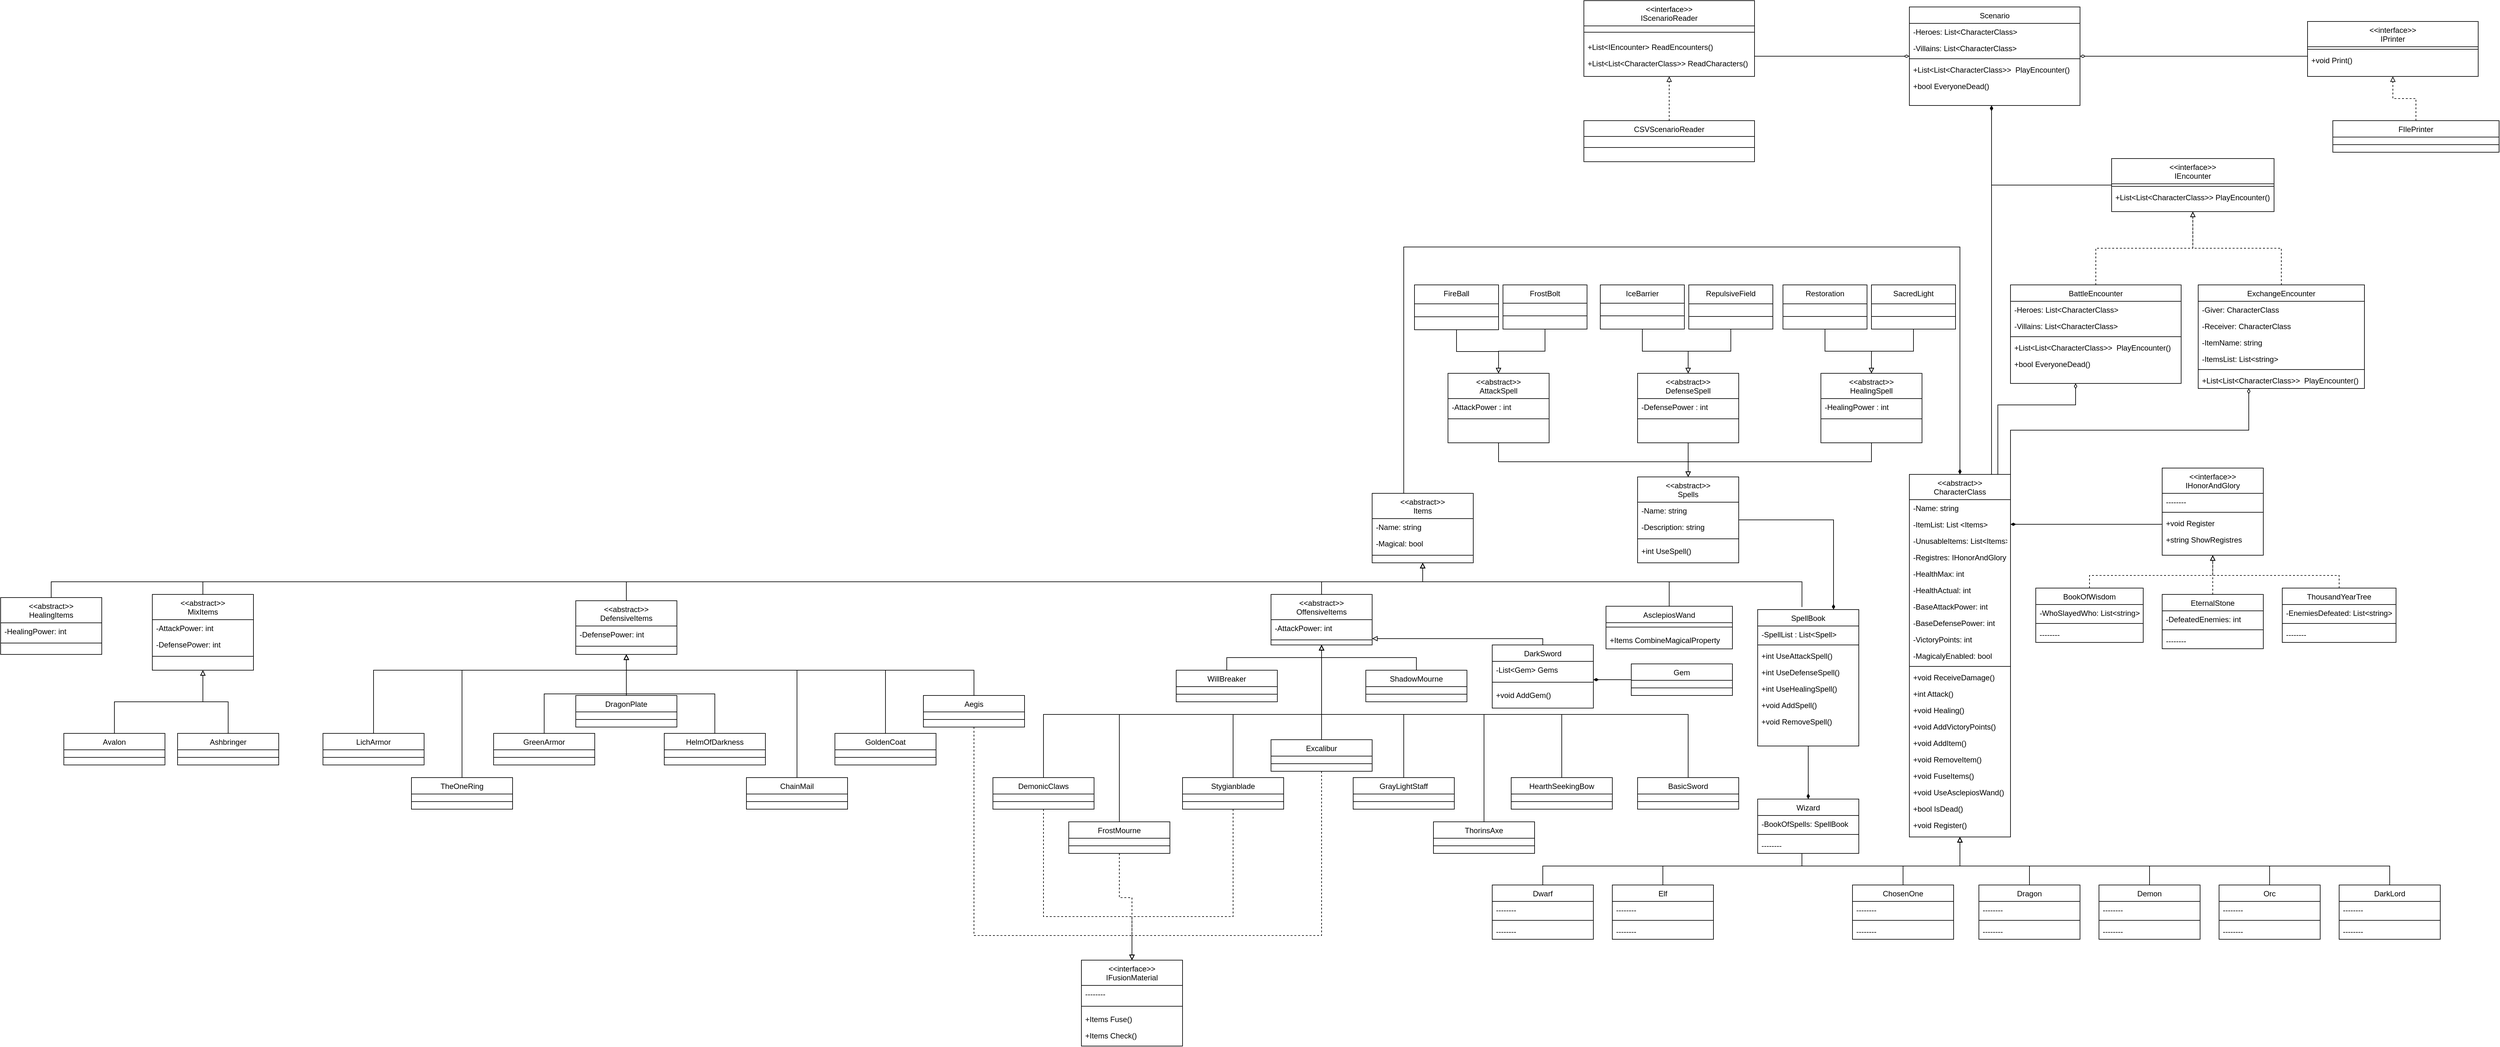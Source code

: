 <mxfile version="14.0.1" type="google"><diagram id="C5RBs43oDa-KdzZeNtuy" name="Page-1"><mxGraphModel dx="6276" dy="2477" grid="1" gridSize="10" guides="1" tooltips="1" connect="1" arrows="1" fold="1" page="1" pageScale="1" pageWidth="827" pageHeight="1169" math="0" shadow="0"><root><mxCell id="WIyWlLk6GJQsqaUBKTNV-0"/><mxCell id="WIyWlLk6GJQsqaUBKTNV-1" parent="WIyWlLk6GJQsqaUBKTNV-0"/><mxCell id="kBM0bh1I23VIEicuGjw1-266" style="edgeStyle=orthogonalEdgeStyle;rounded=0;orthogonalLoop=1;jettySize=auto;html=1;endArrow=diamondThin;endFill=0;" edge="1" parent="WIyWlLk6GJQsqaUBKTNV-1" source="zkfFHV4jXpPFQw0GAbJ--6" target="kBM0bh1I23VIEicuGjw1-257"><mxGeometry relative="1" as="geometry"><Array as="points"><mxPoint x="350" y="-430"/><mxPoint x="473" y="-430"/></Array></mxGeometry></mxCell><mxCell id="kBM0bh1I23VIEicuGjw1-267" style="edgeStyle=orthogonalEdgeStyle;rounded=0;orthogonalLoop=1;jettySize=auto;html=1;endArrow=diamondThin;endFill=0;" edge="1" parent="WIyWlLk6GJQsqaUBKTNV-1" source="zkfFHV4jXpPFQw0GAbJ--6" target="kBM0bh1I23VIEicuGjw1-262"><mxGeometry relative="1" as="geometry"><Array as="points"><mxPoint x="370" y="-390"/><mxPoint x="747" y="-390"/></Array></mxGeometry></mxCell><mxCell id="kBM0bh1I23VIEicuGjw1-283" style="edgeStyle=orthogonalEdgeStyle;rounded=0;orthogonalLoop=1;jettySize=auto;html=1;endArrow=diamondThin;endFill=1;" edge="1" parent="WIyWlLk6GJQsqaUBKTNV-1" source="zkfFHV4jXpPFQw0GAbJ--6" target="kBM0bh1I23VIEicuGjw1-275"><mxGeometry relative="1" as="geometry"><Array as="points"><mxPoint x="340" y="-750"/><mxPoint x="340" y="-750"/></Array></mxGeometry></mxCell><mxCell id="zkfFHV4jXpPFQw0GAbJ--6" value="&lt;&lt;abstract&gt;&gt;&#10;CharacterClass" style="swimlane;fontStyle=0;align=center;verticalAlign=top;childLayout=stackLayout;horizontal=1;startSize=40;horizontalStack=0;resizeParent=1;resizeLast=0;collapsible=1;marginBottom=0;rounded=0;shadow=0;strokeWidth=1;" parent="WIyWlLk6GJQsqaUBKTNV-1" vertex="1"><mxGeometry x="210" y="-320" width="160" height="574" as="geometry"><mxRectangle x="130" y="380" width="160" height="26" as="alternateBounds"/></mxGeometry></mxCell><mxCell id="zkfFHV4jXpPFQw0GAbJ--7" value="-Name: string" style="text;align=left;verticalAlign=top;spacingLeft=4;spacingRight=4;overflow=hidden;rotatable=0;points=[[0,0.5],[1,0.5]];portConstraint=eastwest;" parent="zkfFHV4jXpPFQw0GAbJ--6" vertex="1"><mxGeometry y="40" width="160" height="26" as="geometry"/></mxCell><mxCell id="zkfFHV4jXpPFQw0GAbJ--8" value="-ItemList: List &lt;Items&gt;" style="text;align=left;verticalAlign=top;spacingLeft=4;spacingRight=4;overflow=hidden;rotatable=0;points=[[0,0.5],[1,0.5]];portConstraint=eastwest;rounded=0;shadow=0;html=0;" parent="zkfFHV4jXpPFQw0GAbJ--6" vertex="1"><mxGeometry y="66" width="160" height="26" as="geometry"/></mxCell><mxCell id="kBM0bh1I23VIEicuGjw1-5" value="-UnusableItems: List&lt;Items&gt;" style="text;align=left;verticalAlign=top;spacingLeft=4;spacingRight=4;overflow=hidden;rotatable=0;points=[[0,0.5],[1,0.5]];portConstraint=eastwest;rounded=0;shadow=0;html=0;" vertex="1" parent="zkfFHV4jXpPFQw0GAbJ--6"><mxGeometry y="92" width="160" height="26" as="geometry"/></mxCell><mxCell id="kBM0bh1I23VIEicuGjw1-7" value="-Registres: IHonorAndGlory" style="text;align=left;verticalAlign=top;spacingLeft=4;spacingRight=4;overflow=hidden;rotatable=0;points=[[0,0.5],[1,0.5]];portConstraint=eastwest;rounded=0;shadow=0;html=0;" vertex="1" parent="zkfFHV4jXpPFQw0GAbJ--6"><mxGeometry y="118" width="160" height="26" as="geometry"/></mxCell><mxCell id="kBM0bh1I23VIEicuGjw1-8" value="-HealthMax: int" style="text;align=left;verticalAlign=top;spacingLeft=4;spacingRight=4;overflow=hidden;rotatable=0;points=[[0,0.5],[1,0.5]];portConstraint=eastwest;rounded=0;shadow=0;html=0;" vertex="1" parent="zkfFHV4jXpPFQw0GAbJ--6"><mxGeometry y="144" width="160" height="26" as="geometry"/></mxCell><mxCell id="kBM0bh1I23VIEicuGjw1-9" value="-HealthActual: int" style="text;align=left;verticalAlign=top;spacingLeft=4;spacingRight=4;overflow=hidden;rotatable=0;points=[[0,0.5],[1,0.5]];portConstraint=eastwest;rounded=0;shadow=0;html=0;" vertex="1" parent="zkfFHV4jXpPFQw0GAbJ--6"><mxGeometry y="170" width="160" height="26" as="geometry"/></mxCell><mxCell id="kBM0bh1I23VIEicuGjw1-10" value="-BaseAttackPower: int" style="text;align=left;verticalAlign=top;spacingLeft=4;spacingRight=4;overflow=hidden;rotatable=0;points=[[0,0.5],[1,0.5]];portConstraint=eastwest;rounded=0;shadow=0;html=0;" vertex="1" parent="zkfFHV4jXpPFQw0GAbJ--6"><mxGeometry y="196" width="160" height="26" as="geometry"/></mxCell><mxCell id="kBM0bh1I23VIEicuGjw1-6" value="-BaseDefensePower: int" style="text;align=left;verticalAlign=top;spacingLeft=4;spacingRight=4;overflow=hidden;rotatable=0;points=[[0,0.5],[1,0.5]];portConstraint=eastwest;rounded=0;shadow=0;html=0;" vertex="1" parent="zkfFHV4jXpPFQw0GAbJ--6"><mxGeometry y="222" width="160" height="26" as="geometry"/></mxCell><mxCell id="kBM0bh1I23VIEicuGjw1-12" value="-VictoryPoints: int" style="text;align=left;verticalAlign=top;spacingLeft=4;spacingRight=4;overflow=hidden;rotatable=0;points=[[0,0.5],[1,0.5]];portConstraint=eastwest;rounded=0;shadow=0;html=0;" vertex="1" parent="zkfFHV4jXpPFQw0GAbJ--6"><mxGeometry y="248" width="160" height="26" as="geometry"/></mxCell><mxCell id="kBM0bh1I23VIEicuGjw1-11" value="-MagicalyEnabled: bool" style="text;align=left;verticalAlign=top;spacingLeft=4;spacingRight=4;overflow=hidden;rotatable=0;points=[[0,0.5],[1,0.5]];portConstraint=eastwest;rounded=0;shadow=0;html=0;" vertex="1" parent="zkfFHV4jXpPFQw0GAbJ--6"><mxGeometry y="274" width="160" height="26" as="geometry"/></mxCell><mxCell id="zkfFHV4jXpPFQw0GAbJ--9" value="" style="line;html=1;strokeWidth=1;align=left;verticalAlign=middle;spacingTop=-1;spacingLeft=3;spacingRight=3;rotatable=0;labelPosition=right;points=[];portConstraint=eastwest;" parent="zkfFHV4jXpPFQw0GAbJ--6" vertex="1"><mxGeometry y="300" width="160" height="8" as="geometry"/></mxCell><mxCell id="zkfFHV4jXpPFQw0GAbJ--11" value="+void ReceiveDamage()" style="text;align=left;verticalAlign=top;spacingLeft=4;spacingRight=4;overflow=hidden;rotatable=0;points=[[0,0.5],[1,0.5]];portConstraint=eastwest;" parent="zkfFHV4jXpPFQw0GAbJ--6" vertex="1"><mxGeometry y="308" width="160" height="26" as="geometry"/></mxCell><mxCell id="kBM0bh1I23VIEicuGjw1-0" value="+int Attack()" style="text;align=left;verticalAlign=top;spacingLeft=4;spacingRight=4;overflow=hidden;rotatable=0;points=[[0,0.5],[1,0.5]];portConstraint=eastwest;" vertex="1" parent="zkfFHV4jXpPFQw0GAbJ--6"><mxGeometry y="334" width="160" height="26" as="geometry"/></mxCell><mxCell id="kBM0bh1I23VIEicuGjw1-1" value="+void Healing()" style="text;align=left;verticalAlign=top;spacingLeft=4;spacingRight=4;overflow=hidden;rotatable=0;points=[[0,0.5],[1,0.5]];portConstraint=eastwest;" vertex="1" parent="zkfFHV4jXpPFQw0GAbJ--6"><mxGeometry y="360" width="160" height="26" as="geometry"/></mxCell><mxCell id="kBM0bh1I23VIEicuGjw1-2" value="+void AddVictoryPoints()" style="text;align=left;verticalAlign=top;spacingLeft=4;spacingRight=4;overflow=hidden;rotatable=0;points=[[0,0.5],[1,0.5]];portConstraint=eastwest;" vertex="1" parent="zkfFHV4jXpPFQw0GAbJ--6"><mxGeometry y="386" width="160" height="26" as="geometry"/></mxCell><mxCell id="kBM0bh1I23VIEicuGjw1-3" value="+void AddItem()" style="text;align=left;verticalAlign=top;spacingLeft=4;spacingRight=4;overflow=hidden;rotatable=0;points=[[0,0.5],[1,0.5]];portConstraint=eastwest;" vertex="1" parent="zkfFHV4jXpPFQw0GAbJ--6"><mxGeometry y="412" width="160" height="26" as="geometry"/></mxCell><mxCell id="kBM0bh1I23VIEicuGjw1-4" value="+void RemoveItem()" style="text;align=left;verticalAlign=top;spacingLeft=4;spacingRight=4;overflow=hidden;rotatable=0;points=[[0,0.5],[1,0.5]];portConstraint=eastwest;" vertex="1" parent="zkfFHV4jXpPFQw0GAbJ--6"><mxGeometry y="438" width="160" height="26" as="geometry"/></mxCell><mxCell id="kBM0bh1I23VIEicuGjw1-13" value="+void FuseItems()" style="text;align=left;verticalAlign=top;spacingLeft=4;spacingRight=4;overflow=hidden;rotatable=0;points=[[0,0.5],[1,0.5]];portConstraint=eastwest;" vertex="1" parent="zkfFHV4jXpPFQw0GAbJ--6"><mxGeometry y="464" width="160" height="26" as="geometry"/></mxCell><mxCell id="kBM0bh1I23VIEicuGjw1-14" value="+void UseAsclepiosWand()" style="text;align=left;verticalAlign=top;spacingLeft=4;spacingRight=4;overflow=hidden;rotatable=0;points=[[0,0.5],[1,0.5]];portConstraint=eastwest;" vertex="1" parent="zkfFHV4jXpPFQw0GAbJ--6"><mxGeometry y="490" width="160" height="26" as="geometry"/></mxCell><mxCell id="kBM0bh1I23VIEicuGjw1-15" value="+bool IsDead()" style="text;align=left;verticalAlign=top;spacingLeft=4;spacingRight=4;overflow=hidden;rotatable=0;points=[[0,0.5],[1,0.5]];portConstraint=eastwest;" vertex="1" parent="zkfFHV4jXpPFQw0GAbJ--6"><mxGeometry y="516" width="160" height="26" as="geometry"/></mxCell><mxCell id="kBM0bh1I23VIEicuGjw1-16" value="+void Register()" style="text;align=left;verticalAlign=top;spacingLeft=4;spacingRight=4;overflow=hidden;rotatable=0;points=[[0,0.5],[1,0.5]];portConstraint=eastwest;" vertex="1" parent="zkfFHV4jXpPFQw0GAbJ--6"><mxGeometry y="542" width="160" height="26" as="geometry"/></mxCell><mxCell id="Saf3ExE3MaLjnkJ0RgLy-67" style="edgeStyle=orthogonalEdgeStyle;rounded=0;orthogonalLoop=1;jettySize=auto;html=1;endArrow=block;endFill=0;" parent="WIyWlLk6GJQsqaUBKTNV-1" source="zkfFHV4jXpPFQw0GAbJ--13" target="zkfFHV4jXpPFQw0GAbJ--6" edge="1"><mxGeometry relative="1" as="geometry"><Array as="points"><mxPoint x="-180" y="300"/><mxPoint x="290" y="300"/></Array><mxPoint x="-80" y="276" as="targetPoint"/></mxGeometry></mxCell><mxCell id="zkfFHV4jXpPFQw0GAbJ--13" value="Elf" style="swimlane;fontStyle=0;align=center;verticalAlign=top;childLayout=stackLayout;horizontal=1;startSize=26;horizontalStack=0;resizeParent=1;resizeLast=0;collapsible=1;marginBottom=0;rounded=0;shadow=0;strokeWidth=1;" parent="WIyWlLk6GJQsqaUBKTNV-1" vertex="1"><mxGeometry x="-260" y="330" width="160" height="86" as="geometry"><mxRectangle x="340" y="380" width="170" height="26" as="alternateBounds"/></mxGeometry></mxCell><mxCell id="zkfFHV4jXpPFQw0GAbJ--14" value="--------" style="text;align=left;verticalAlign=top;spacingLeft=4;spacingRight=4;overflow=hidden;rotatable=0;points=[[0,0.5],[1,0.5]];portConstraint=eastwest;" parent="zkfFHV4jXpPFQw0GAbJ--13" vertex="1"><mxGeometry y="26" width="160" height="26" as="geometry"/></mxCell><mxCell id="zkfFHV4jXpPFQw0GAbJ--15" value="" style="line;html=1;strokeWidth=1;align=left;verticalAlign=middle;spacingTop=-1;spacingLeft=3;spacingRight=3;rotatable=0;labelPosition=right;points=[];portConstraint=eastwest;" parent="zkfFHV4jXpPFQw0GAbJ--13" vertex="1"><mxGeometry y="52" width="160" height="8" as="geometry"/></mxCell><mxCell id="Saf3ExE3MaLjnkJ0RgLy-13" value="--------" style="text;align=left;verticalAlign=top;spacingLeft=4;spacingRight=4;overflow=hidden;rotatable=0;points=[[0,0.5],[1,0.5]];portConstraint=eastwest;" parent="zkfFHV4jXpPFQw0GAbJ--13" vertex="1"><mxGeometry y="60" width="160" height="26" as="geometry"/></mxCell><mxCell id="Saf3ExE3MaLjnkJ0RgLy-68" style="edgeStyle=orthogonalEdgeStyle;rounded=0;orthogonalLoop=1;jettySize=auto;html=1;endArrow=block;endFill=0;" parent="WIyWlLk6GJQsqaUBKTNV-1" source="Saf3ExE3MaLjnkJ0RgLy-14" target="zkfFHV4jXpPFQw0GAbJ--6" edge="1"><mxGeometry relative="1" as="geometry"><Array as="points"><mxPoint x="40" y="300"/><mxPoint x="290" y="300"/></Array><mxPoint x="-80" y="276" as="targetPoint"/></mxGeometry></mxCell><mxCell id="Saf3ExE3MaLjnkJ0RgLy-14" value="Wizard" style="swimlane;fontStyle=0;align=center;verticalAlign=top;childLayout=stackLayout;horizontal=1;startSize=26;horizontalStack=0;resizeParent=1;resizeLast=0;collapsible=1;marginBottom=0;rounded=0;shadow=0;strokeWidth=1;" parent="WIyWlLk6GJQsqaUBKTNV-1" vertex="1"><mxGeometry x="-30" y="194" width="160" height="86" as="geometry"><mxRectangle x="340" y="380" width="170" height="26" as="alternateBounds"/></mxGeometry></mxCell><mxCell id="Saf3ExE3MaLjnkJ0RgLy-15" value="-BookOfSpells: SpellBook" style="text;align=left;verticalAlign=top;spacingLeft=4;spacingRight=4;overflow=hidden;rotatable=0;points=[[0,0.5],[1,0.5]];portConstraint=eastwest;" parent="Saf3ExE3MaLjnkJ0RgLy-14" vertex="1"><mxGeometry y="26" width="160" height="26" as="geometry"/></mxCell><mxCell id="Saf3ExE3MaLjnkJ0RgLy-16" value="" style="line;html=1;strokeWidth=1;align=left;verticalAlign=middle;spacingTop=-1;spacingLeft=3;spacingRight=3;rotatable=0;labelPosition=right;points=[];portConstraint=eastwest;" parent="Saf3ExE3MaLjnkJ0RgLy-14" vertex="1"><mxGeometry y="52" width="160" height="8" as="geometry"/></mxCell><mxCell id="Saf3ExE3MaLjnkJ0RgLy-17" value="--------" style="text;align=left;verticalAlign=top;spacingLeft=4;spacingRight=4;overflow=hidden;rotatable=0;points=[[0,0.5],[1,0.5]];portConstraint=eastwest;" parent="Saf3ExE3MaLjnkJ0RgLy-14" vertex="1"><mxGeometry y="60" width="160" height="26" as="geometry"/></mxCell><mxCell id="Saf3ExE3MaLjnkJ0RgLy-69" style="edgeStyle=orthogonalEdgeStyle;rounded=0;orthogonalLoop=1;jettySize=auto;html=1;endArrow=block;endFill=0;" parent="WIyWlLk6GJQsqaUBKTNV-1" source="Saf3ExE3MaLjnkJ0RgLy-18" target="zkfFHV4jXpPFQw0GAbJ--6" edge="1"><mxGeometry relative="1" as="geometry"><Array as="points"><mxPoint x="200" y="300"/><mxPoint x="290" y="300"/></Array><mxPoint x="-80" y="276" as="targetPoint"/></mxGeometry></mxCell><mxCell id="Saf3ExE3MaLjnkJ0RgLy-18" value="ChosenOne" style="swimlane;fontStyle=0;align=center;verticalAlign=top;childLayout=stackLayout;horizontal=1;startSize=26;horizontalStack=0;resizeParent=1;resizeLast=0;collapsible=1;marginBottom=0;rounded=0;shadow=0;strokeWidth=1;" parent="WIyWlLk6GJQsqaUBKTNV-1" vertex="1"><mxGeometry x="120" y="330" width="160" height="86" as="geometry"><mxRectangle x="340" y="380" width="170" height="26" as="alternateBounds"/></mxGeometry></mxCell><mxCell id="Saf3ExE3MaLjnkJ0RgLy-19" value="--------" style="text;align=left;verticalAlign=top;spacingLeft=4;spacingRight=4;overflow=hidden;rotatable=0;points=[[0,0.5],[1,0.5]];portConstraint=eastwest;" parent="Saf3ExE3MaLjnkJ0RgLy-18" vertex="1"><mxGeometry y="26" width="160" height="26" as="geometry"/></mxCell><mxCell id="Saf3ExE3MaLjnkJ0RgLy-20" value="" style="line;html=1;strokeWidth=1;align=left;verticalAlign=middle;spacingTop=-1;spacingLeft=3;spacingRight=3;rotatable=0;labelPosition=right;points=[];portConstraint=eastwest;" parent="Saf3ExE3MaLjnkJ0RgLy-18" vertex="1"><mxGeometry y="52" width="160" height="8" as="geometry"/></mxCell><mxCell id="Saf3ExE3MaLjnkJ0RgLy-21" value="--------" style="text;align=left;verticalAlign=top;spacingLeft=4;spacingRight=4;overflow=hidden;rotatable=0;points=[[0,0.5],[1,0.5]];portConstraint=eastwest;" parent="Saf3ExE3MaLjnkJ0RgLy-18" vertex="1"><mxGeometry y="60" width="160" height="26" as="geometry"/></mxCell><mxCell id="Saf3ExE3MaLjnkJ0RgLy-70" style="edgeStyle=orthogonalEdgeStyle;rounded=0;orthogonalLoop=1;jettySize=auto;html=1;endArrow=block;endFill=0;" parent="WIyWlLk6GJQsqaUBKTNV-1" source="Saf3ExE3MaLjnkJ0RgLy-35" target="zkfFHV4jXpPFQw0GAbJ--6" edge="1"><mxGeometry relative="1" as="geometry"><Array as="points"><mxPoint x="400" y="300"/><mxPoint x="290" y="300"/></Array><mxPoint x="690" y="276" as="targetPoint"/></mxGeometry></mxCell><mxCell id="Saf3ExE3MaLjnkJ0RgLy-35" value="Dragon" style="swimlane;fontStyle=0;align=center;verticalAlign=top;childLayout=stackLayout;horizontal=1;startSize=26;horizontalStack=0;resizeParent=1;resizeLast=0;collapsible=1;marginBottom=0;rounded=0;shadow=0;strokeWidth=1;" parent="WIyWlLk6GJQsqaUBKTNV-1" vertex="1"><mxGeometry x="320" y="330" width="160" height="86" as="geometry"><mxRectangle x="340" y="380" width="170" height="26" as="alternateBounds"/></mxGeometry></mxCell><mxCell id="Saf3ExE3MaLjnkJ0RgLy-36" value="--------" style="text;align=left;verticalAlign=top;spacingLeft=4;spacingRight=4;overflow=hidden;rotatable=0;points=[[0,0.5],[1,0.5]];portConstraint=eastwest;" parent="Saf3ExE3MaLjnkJ0RgLy-35" vertex="1"><mxGeometry y="26" width="160" height="26" as="geometry"/></mxCell><mxCell id="Saf3ExE3MaLjnkJ0RgLy-37" value="" style="line;html=1;strokeWidth=1;align=left;verticalAlign=middle;spacingTop=-1;spacingLeft=3;spacingRight=3;rotatable=0;labelPosition=right;points=[];portConstraint=eastwest;" parent="Saf3ExE3MaLjnkJ0RgLy-35" vertex="1"><mxGeometry y="52" width="160" height="8" as="geometry"/></mxCell><mxCell id="Saf3ExE3MaLjnkJ0RgLy-38" value="--------" style="text;align=left;verticalAlign=top;spacingLeft=4;spacingRight=4;overflow=hidden;rotatable=0;points=[[0,0.5],[1,0.5]];portConstraint=eastwest;" parent="Saf3ExE3MaLjnkJ0RgLy-35" vertex="1"><mxGeometry y="60" width="160" height="26" as="geometry"/></mxCell><mxCell id="Saf3ExE3MaLjnkJ0RgLy-72" style="edgeStyle=orthogonalEdgeStyle;rounded=0;orthogonalLoop=1;jettySize=auto;html=1;endArrow=block;endFill=0;" parent="WIyWlLk6GJQsqaUBKTNV-1" source="Saf3ExE3MaLjnkJ0RgLy-39" target="zkfFHV4jXpPFQw0GAbJ--6" edge="1"><mxGeometry relative="1" as="geometry"><Array as="points"><mxPoint x="590" y="300"/><mxPoint x="290" y="300"/></Array><mxPoint x="690" y="276" as="targetPoint"/></mxGeometry></mxCell><mxCell id="Saf3ExE3MaLjnkJ0RgLy-39" value="Demon" style="swimlane;fontStyle=0;align=center;verticalAlign=top;childLayout=stackLayout;horizontal=1;startSize=26;horizontalStack=0;resizeParent=1;resizeLast=0;collapsible=1;marginBottom=0;rounded=0;shadow=0;strokeWidth=1;" parent="WIyWlLk6GJQsqaUBKTNV-1" vertex="1"><mxGeometry x="510" y="330" width="160" height="86" as="geometry"><mxRectangle x="340" y="380" width="170" height="26" as="alternateBounds"/></mxGeometry></mxCell><mxCell id="Saf3ExE3MaLjnkJ0RgLy-40" value="--------" style="text;align=left;verticalAlign=top;spacingLeft=4;spacingRight=4;overflow=hidden;rotatable=0;points=[[0,0.5],[1,0.5]];portConstraint=eastwest;" parent="Saf3ExE3MaLjnkJ0RgLy-39" vertex="1"><mxGeometry y="26" width="160" height="26" as="geometry"/></mxCell><mxCell id="Saf3ExE3MaLjnkJ0RgLy-41" value="" style="line;html=1;strokeWidth=1;align=left;verticalAlign=middle;spacingTop=-1;spacingLeft=3;spacingRight=3;rotatable=0;labelPosition=right;points=[];portConstraint=eastwest;" parent="Saf3ExE3MaLjnkJ0RgLy-39" vertex="1"><mxGeometry y="52" width="160" height="8" as="geometry"/></mxCell><mxCell id="Saf3ExE3MaLjnkJ0RgLy-42" value="--------" style="text;align=left;verticalAlign=top;spacingLeft=4;spacingRight=4;overflow=hidden;rotatable=0;points=[[0,0.5],[1,0.5]];portConstraint=eastwest;" parent="Saf3ExE3MaLjnkJ0RgLy-39" vertex="1"><mxGeometry y="60" width="160" height="26" as="geometry"/></mxCell><mxCell id="Saf3ExE3MaLjnkJ0RgLy-71" style="edgeStyle=orthogonalEdgeStyle;rounded=0;orthogonalLoop=1;jettySize=auto;html=1;endArrow=block;endFill=0;" parent="WIyWlLk6GJQsqaUBKTNV-1" source="Saf3ExE3MaLjnkJ0RgLy-43" target="zkfFHV4jXpPFQw0GAbJ--6" edge="1"><mxGeometry relative="1" as="geometry"><Array as="points"><mxPoint x="780" y="300"/><mxPoint x="290" y="300"/></Array><mxPoint x="690" y="276" as="targetPoint"/></mxGeometry></mxCell><mxCell id="Saf3ExE3MaLjnkJ0RgLy-43" value="Orc" style="swimlane;fontStyle=0;align=center;verticalAlign=top;childLayout=stackLayout;horizontal=1;startSize=26;horizontalStack=0;resizeParent=1;resizeLast=0;collapsible=1;marginBottom=0;rounded=0;shadow=0;strokeWidth=1;" parent="WIyWlLk6GJQsqaUBKTNV-1" vertex="1"><mxGeometry x="700" y="330" width="160" height="86" as="geometry"><mxRectangle x="340" y="380" width="170" height="26" as="alternateBounds"/></mxGeometry></mxCell><mxCell id="Saf3ExE3MaLjnkJ0RgLy-44" value="--------" style="text;align=left;verticalAlign=top;spacingLeft=4;spacingRight=4;overflow=hidden;rotatable=0;points=[[0,0.5],[1,0.5]];portConstraint=eastwest;" parent="Saf3ExE3MaLjnkJ0RgLy-43" vertex="1"><mxGeometry y="26" width="160" height="26" as="geometry"/></mxCell><mxCell id="Saf3ExE3MaLjnkJ0RgLy-45" value="" style="line;html=1;strokeWidth=1;align=left;verticalAlign=middle;spacingTop=-1;spacingLeft=3;spacingRight=3;rotatable=0;labelPosition=right;points=[];portConstraint=eastwest;" parent="Saf3ExE3MaLjnkJ0RgLy-43" vertex="1"><mxGeometry y="52" width="160" height="8" as="geometry"/></mxCell><mxCell id="Saf3ExE3MaLjnkJ0RgLy-46" value="--------" style="text;align=left;verticalAlign=top;spacingLeft=4;spacingRight=4;overflow=hidden;rotatable=0;points=[[0,0.5],[1,0.5]];portConstraint=eastwest;" parent="Saf3ExE3MaLjnkJ0RgLy-43" vertex="1"><mxGeometry y="60" width="160" height="26" as="geometry"/></mxCell><mxCell id="Saf3ExE3MaLjnkJ0RgLy-73" style="edgeStyle=orthogonalEdgeStyle;rounded=0;orthogonalLoop=1;jettySize=auto;html=1;endArrow=block;endFill=0;" parent="WIyWlLk6GJQsqaUBKTNV-1" source="Saf3ExE3MaLjnkJ0RgLy-51" target="zkfFHV4jXpPFQw0GAbJ--6" edge="1"><mxGeometry relative="1" as="geometry"><Array as="points"><mxPoint x="970" y="300"/><mxPoint x="290" y="300"/></Array><mxPoint x="690" y="276" as="targetPoint"/></mxGeometry></mxCell><mxCell id="Saf3ExE3MaLjnkJ0RgLy-51" value="DarkLord" style="swimlane;fontStyle=0;align=center;verticalAlign=top;childLayout=stackLayout;horizontal=1;startSize=26;horizontalStack=0;resizeParent=1;resizeLast=0;collapsible=1;marginBottom=0;rounded=0;shadow=0;strokeWidth=1;" parent="WIyWlLk6GJQsqaUBKTNV-1" vertex="1"><mxGeometry x="890" y="330" width="160" height="86" as="geometry"><mxRectangle x="340" y="380" width="170" height="26" as="alternateBounds"/></mxGeometry></mxCell><mxCell id="Saf3ExE3MaLjnkJ0RgLy-52" value="--------" style="text;align=left;verticalAlign=top;spacingLeft=4;spacingRight=4;overflow=hidden;rotatable=0;points=[[0,0.5],[1,0.5]];portConstraint=eastwest;" parent="Saf3ExE3MaLjnkJ0RgLy-51" vertex="1"><mxGeometry y="26" width="160" height="26" as="geometry"/></mxCell><mxCell id="Saf3ExE3MaLjnkJ0RgLy-53" value="" style="line;html=1;strokeWidth=1;align=left;verticalAlign=middle;spacingTop=-1;spacingLeft=3;spacingRight=3;rotatable=0;labelPosition=right;points=[];portConstraint=eastwest;" parent="Saf3ExE3MaLjnkJ0RgLy-51" vertex="1"><mxGeometry y="52" width="160" height="8" as="geometry"/></mxCell><mxCell id="Saf3ExE3MaLjnkJ0RgLy-54" value="--------" style="text;align=left;verticalAlign=top;spacingLeft=4;spacingRight=4;overflow=hidden;rotatable=0;points=[[0,0.5],[1,0.5]];portConstraint=eastwest;" parent="Saf3ExE3MaLjnkJ0RgLy-51" vertex="1"><mxGeometry y="60" width="160" height="26" as="geometry"/></mxCell><mxCell id="Saf3ExE3MaLjnkJ0RgLy-66" style="edgeStyle=orthogonalEdgeStyle;rounded=0;orthogonalLoop=1;jettySize=auto;html=1;endArrow=block;endFill=0;" parent="WIyWlLk6GJQsqaUBKTNV-1" source="Saf3ExE3MaLjnkJ0RgLy-55" target="zkfFHV4jXpPFQw0GAbJ--6" edge="1"><mxGeometry relative="1" as="geometry"><Array as="points"><mxPoint x="-370" y="300"/><mxPoint x="290" y="300"/></Array><mxPoint x="-80" y="276" as="targetPoint"/></mxGeometry></mxCell><mxCell id="Saf3ExE3MaLjnkJ0RgLy-55" value="Dwarf" style="swimlane;fontStyle=0;align=center;verticalAlign=top;childLayout=stackLayout;horizontal=1;startSize=26;horizontalStack=0;resizeParent=1;resizeLast=0;collapsible=1;marginBottom=0;rounded=0;shadow=0;strokeWidth=1;" parent="WIyWlLk6GJQsqaUBKTNV-1" vertex="1"><mxGeometry x="-450" y="330" width="160" height="86" as="geometry"><mxRectangle x="340" y="380" width="170" height="26" as="alternateBounds"/></mxGeometry></mxCell><mxCell id="Saf3ExE3MaLjnkJ0RgLy-56" value="--------" style="text;align=left;verticalAlign=top;spacingLeft=4;spacingRight=4;overflow=hidden;rotatable=0;points=[[0,0.5],[1,0.5]];portConstraint=eastwest;" parent="Saf3ExE3MaLjnkJ0RgLy-55" vertex="1"><mxGeometry y="26" width="160" height="26" as="geometry"/></mxCell><mxCell id="Saf3ExE3MaLjnkJ0RgLy-57" value="" style="line;html=1;strokeWidth=1;align=left;verticalAlign=middle;spacingTop=-1;spacingLeft=3;spacingRight=3;rotatable=0;labelPosition=right;points=[];portConstraint=eastwest;" parent="Saf3ExE3MaLjnkJ0RgLy-55" vertex="1"><mxGeometry y="52" width="160" height="8" as="geometry"/></mxCell><mxCell id="Saf3ExE3MaLjnkJ0RgLy-58" value="--------" style="text;align=left;verticalAlign=top;spacingLeft=4;spacingRight=4;overflow=hidden;rotatable=0;points=[[0,0.5],[1,0.5]];portConstraint=eastwest;" parent="Saf3ExE3MaLjnkJ0RgLy-55" vertex="1"><mxGeometry y="60" width="160" height="26" as="geometry"/></mxCell><mxCell id="kBM0bh1I23VIEicuGjw1-19" style="edgeStyle=orthogonalEdgeStyle;rounded=0;orthogonalLoop=1;jettySize=auto;html=1;endArrow=diamondThin;endFill=1;" edge="1" parent="WIyWlLk6GJQsqaUBKTNV-1" source="Saf3ExE3MaLjnkJ0RgLy-74" target="zkfFHV4jXpPFQw0GAbJ--6"><mxGeometry relative="1" as="geometry"><Array as="points"><mxPoint x="-590" y="-680"/><mxPoint x="290" y="-680"/></Array></mxGeometry></mxCell><mxCell id="Saf3ExE3MaLjnkJ0RgLy-74" value="&lt;&lt;abstract&gt;&gt;&#10;Items" style="swimlane;fontStyle=0;align=center;verticalAlign=top;childLayout=stackLayout;horizontal=1;startSize=40;horizontalStack=0;resizeParent=1;resizeLast=0;collapsible=1;marginBottom=0;rounded=0;shadow=0;strokeWidth=1;" parent="WIyWlLk6GJQsqaUBKTNV-1" vertex="1"><mxGeometry x="-640" y="-290" width="160" height="110" as="geometry"><mxRectangle x="340" y="380" width="170" height="26" as="alternateBounds"/></mxGeometry></mxCell><mxCell id="Saf3ExE3MaLjnkJ0RgLy-75" value="-Name: string" style="text;align=left;verticalAlign=top;spacingLeft=4;spacingRight=4;overflow=hidden;rotatable=0;points=[[0,0.5],[1,0.5]];portConstraint=eastwest;" parent="Saf3ExE3MaLjnkJ0RgLy-74" vertex="1"><mxGeometry y="40" width="160" height="26" as="geometry"/></mxCell><mxCell id="Saf3ExE3MaLjnkJ0RgLy-77" value="-Magical: bool" style="text;align=left;verticalAlign=top;spacingLeft=4;spacingRight=4;overflow=hidden;rotatable=0;points=[[0,0.5],[1,0.5]];portConstraint=eastwest;" parent="Saf3ExE3MaLjnkJ0RgLy-74" vertex="1"><mxGeometry y="66" width="160" height="26" as="geometry"/></mxCell><mxCell id="Saf3ExE3MaLjnkJ0RgLy-76" value="" style="line;html=1;strokeWidth=1;align=left;verticalAlign=middle;spacingTop=-1;spacingLeft=3;spacingRight=3;rotatable=0;labelPosition=right;points=[];portConstraint=eastwest;" parent="Saf3ExE3MaLjnkJ0RgLy-74" vertex="1"><mxGeometry y="92" width="160" height="12" as="geometry"/></mxCell><mxCell id="kBM0bh1I23VIEicuGjw1-96" style="edgeStyle=orthogonalEdgeStyle;rounded=0;orthogonalLoop=1;jettySize=auto;html=1;endArrow=block;endFill=0;" edge="1" parent="WIyWlLk6GJQsqaUBKTNV-1" source="kBM0bh1I23VIEicuGjw1-20" target="Saf3ExE3MaLjnkJ0RgLy-74"><mxGeometry relative="1" as="geometry"><mxPoint x="-1080" y="-160" as="targetPoint"/><Array as="points"><mxPoint x="-2490" y="-150"/><mxPoint x="-560" y="-150"/></Array></mxGeometry></mxCell><mxCell id="kBM0bh1I23VIEicuGjw1-20" value="&lt;&lt;abstract&gt;&gt;&#10;MixItems" style="swimlane;fontStyle=0;align=center;verticalAlign=top;childLayout=stackLayout;horizontal=1;startSize=40;horizontalStack=0;resizeParent=1;resizeLast=0;collapsible=1;marginBottom=0;rounded=0;shadow=0;strokeWidth=1;" vertex="1" parent="WIyWlLk6GJQsqaUBKTNV-1"><mxGeometry x="-2570" y="-130" width="160" height="120" as="geometry"><mxRectangle x="340" y="380" width="170" height="26" as="alternateBounds"/></mxGeometry></mxCell><mxCell id="kBM0bh1I23VIEicuGjw1-21" value="-AttackPower: int" style="text;align=left;verticalAlign=top;spacingLeft=4;spacingRight=4;overflow=hidden;rotatable=0;points=[[0,0.5],[1,0.5]];portConstraint=eastwest;" vertex="1" parent="kBM0bh1I23VIEicuGjw1-20"><mxGeometry y="40" width="160" height="26" as="geometry"/></mxCell><mxCell id="kBM0bh1I23VIEicuGjw1-22" value="-DefensePower: int" style="text;align=left;verticalAlign=top;spacingLeft=4;spacingRight=4;overflow=hidden;rotatable=0;points=[[0,0.5],[1,0.5]];portConstraint=eastwest;" vertex="1" parent="kBM0bh1I23VIEicuGjw1-20"><mxGeometry y="66" width="160" height="26" as="geometry"/></mxCell><mxCell id="kBM0bh1I23VIEicuGjw1-23" value="" style="line;html=1;strokeWidth=1;align=left;verticalAlign=middle;spacingTop=-1;spacingLeft=3;spacingRight=3;rotatable=0;labelPosition=right;points=[];portConstraint=eastwest;" vertex="1" parent="kBM0bh1I23VIEicuGjw1-20"><mxGeometry y="92" width="160" height="12" as="geometry"/></mxCell><mxCell id="kBM0bh1I23VIEicuGjw1-94" style="edgeStyle=orthogonalEdgeStyle;rounded=0;orthogonalLoop=1;jettySize=auto;html=1;endArrow=block;endFill=0;" edge="1" parent="WIyWlLk6GJQsqaUBKTNV-1" source="kBM0bh1I23VIEicuGjw1-24" target="Saf3ExE3MaLjnkJ0RgLy-74"><mxGeometry relative="1" as="geometry"><Array as="points"><mxPoint x="-720" y="-150"/><mxPoint x="-560" y="-150"/></Array></mxGeometry></mxCell><mxCell id="kBM0bh1I23VIEicuGjw1-24" value="&lt;&lt;abstract&gt;&gt;&#10;OffensiveItems" style="swimlane;fontStyle=0;align=center;verticalAlign=top;childLayout=stackLayout;horizontal=1;startSize=40;horizontalStack=0;resizeParent=1;resizeLast=0;collapsible=1;marginBottom=0;rounded=0;shadow=0;strokeWidth=1;" vertex="1" parent="WIyWlLk6GJQsqaUBKTNV-1"><mxGeometry x="-800" y="-130" width="160" height="80" as="geometry"><mxRectangle x="340" y="380" width="170" height="26" as="alternateBounds"/></mxGeometry></mxCell><mxCell id="kBM0bh1I23VIEicuGjw1-25" value="-AttackPower: int" style="text;align=left;verticalAlign=top;spacingLeft=4;spacingRight=4;overflow=hidden;rotatable=0;points=[[0,0.5],[1,0.5]];portConstraint=eastwest;" vertex="1" parent="kBM0bh1I23VIEicuGjw1-24"><mxGeometry y="40" width="160" height="26" as="geometry"/></mxCell><mxCell id="kBM0bh1I23VIEicuGjw1-27" value="" style="line;html=1;strokeWidth=1;align=left;verticalAlign=middle;spacingTop=-1;spacingLeft=3;spacingRight=3;rotatable=0;labelPosition=right;points=[];portConstraint=eastwest;" vertex="1" parent="kBM0bh1I23VIEicuGjw1-24"><mxGeometry y="66" width="160" height="12" as="geometry"/></mxCell><mxCell id="kBM0bh1I23VIEicuGjw1-93" style="edgeStyle=orthogonalEdgeStyle;rounded=0;orthogonalLoop=1;jettySize=auto;html=1;endArrow=block;endFill=0;" edge="1" parent="WIyWlLk6GJQsqaUBKTNV-1" target="Saf3ExE3MaLjnkJ0RgLy-74"><mxGeometry relative="1" as="geometry"><mxPoint x="40.067" y="-110" as="sourcePoint"/><Array as="points"><mxPoint x="40" y="-150"/><mxPoint x="-560" y="-150"/></Array></mxGeometry></mxCell><mxCell id="kBM0bh1I23VIEicuGjw1-95" style="edgeStyle=orthogonalEdgeStyle;rounded=0;orthogonalLoop=1;jettySize=auto;html=1;endArrow=block;endFill=0;" edge="1" parent="WIyWlLk6GJQsqaUBKTNV-1" source="kBM0bh1I23VIEicuGjw1-33" target="Saf3ExE3MaLjnkJ0RgLy-74"><mxGeometry relative="1" as="geometry"><Array as="points"><mxPoint x="-1820" y="-150"/><mxPoint x="-560" y="-150"/></Array></mxGeometry></mxCell><mxCell id="kBM0bh1I23VIEicuGjw1-33" value="&lt;&lt;abstract&gt;&gt;&#10;DefensiveItems" style="swimlane;fontStyle=0;align=center;verticalAlign=top;childLayout=stackLayout;horizontal=1;startSize=40;horizontalStack=0;resizeParent=1;resizeLast=0;collapsible=1;marginBottom=0;rounded=0;shadow=0;strokeWidth=1;" vertex="1" parent="WIyWlLk6GJQsqaUBKTNV-1"><mxGeometry x="-1900" y="-120" width="160" height="85" as="geometry"><mxRectangle x="340" y="380" width="170" height="26" as="alternateBounds"/></mxGeometry></mxCell><mxCell id="kBM0bh1I23VIEicuGjw1-34" value="-DefensePower: int" style="text;align=left;verticalAlign=top;spacingLeft=4;spacingRight=4;overflow=hidden;rotatable=0;points=[[0,0.5],[1,0.5]];portConstraint=eastwest;" vertex="1" parent="kBM0bh1I23VIEicuGjw1-33"><mxGeometry y="40" width="160" height="26" as="geometry"/></mxCell><mxCell id="kBM0bh1I23VIEicuGjw1-36" value="" style="line;html=1;strokeWidth=1;align=left;verticalAlign=middle;spacingTop=-1;spacingLeft=3;spacingRight=3;rotatable=0;labelPosition=right;points=[];portConstraint=eastwest;" vertex="1" parent="kBM0bh1I23VIEicuGjw1-33"><mxGeometry y="66" width="160" height="12" as="geometry"/></mxCell><mxCell id="kBM0bh1I23VIEicuGjw1-87" style="edgeStyle=orthogonalEdgeStyle;rounded=0;orthogonalLoop=1;jettySize=auto;html=1;endArrow=block;endFill=0;" edge="1" parent="WIyWlLk6GJQsqaUBKTNV-1" source="kBM0bh1I23VIEicuGjw1-37" target="kBM0bh1I23VIEicuGjw1-24"><mxGeometry relative="1" as="geometry"><Array as="points"><mxPoint x="-860" y="60"/><mxPoint x="-720" y="60"/></Array></mxGeometry></mxCell><mxCell id="kBM0bh1I23VIEicuGjw1-102" style="edgeStyle=orthogonalEdgeStyle;rounded=0;orthogonalLoop=1;jettySize=auto;html=1;dashed=1;endArrow=block;endFill=0;" edge="1" parent="WIyWlLk6GJQsqaUBKTNV-1" source="kBM0bh1I23VIEicuGjw1-37" target="kBM0bh1I23VIEicuGjw1-56"><mxGeometry relative="1" as="geometry"><Array as="points"><mxPoint x="-860" y="380"/><mxPoint x="-1020" y="380"/></Array></mxGeometry></mxCell><mxCell id="kBM0bh1I23VIEicuGjw1-37" value="Stygianblade" style="swimlane;fontStyle=0;align=center;verticalAlign=top;childLayout=stackLayout;horizontal=1;startSize=26;horizontalStack=0;resizeParent=1;resizeLast=0;collapsible=1;marginBottom=0;rounded=0;shadow=0;strokeWidth=1;" vertex="1" parent="WIyWlLk6GJQsqaUBKTNV-1"><mxGeometry x="-940" y="160" width="160" height="50" as="geometry"><mxRectangle x="340" y="380" width="170" height="26" as="alternateBounds"/></mxGeometry></mxCell><mxCell id="kBM0bh1I23VIEicuGjw1-39" value="" style="line;html=1;strokeWidth=1;align=left;verticalAlign=middle;spacingTop=-1;spacingLeft=3;spacingRight=3;rotatable=0;labelPosition=right;points=[];portConstraint=eastwest;" vertex="1" parent="kBM0bh1I23VIEicuGjw1-37"><mxGeometry y="26" width="160" height="24" as="geometry"/></mxCell><mxCell id="kBM0bh1I23VIEicuGjw1-92" style="edgeStyle=orthogonalEdgeStyle;rounded=0;orthogonalLoop=1;jettySize=auto;html=1;endArrow=block;endFill=0;" edge="1" parent="WIyWlLk6GJQsqaUBKTNV-1" source="kBM0bh1I23VIEicuGjw1-41" target="kBM0bh1I23VIEicuGjw1-24"><mxGeometry relative="1" as="geometry"><Array as="points"><mxPoint x="-140" y="60"/><mxPoint x="-720" y="60"/></Array></mxGeometry></mxCell><mxCell id="kBM0bh1I23VIEicuGjw1-41" value="BasicSword&#10;" style="swimlane;fontStyle=0;align=center;verticalAlign=top;childLayout=stackLayout;horizontal=1;startSize=26;horizontalStack=0;resizeParent=1;resizeLast=0;collapsible=1;marginBottom=0;rounded=0;shadow=0;strokeWidth=1;" vertex="1" parent="WIyWlLk6GJQsqaUBKTNV-1"><mxGeometry x="-220" y="160" width="160" height="50" as="geometry"><mxRectangle x="340" y="380" width="170" height="26" as="alternateBounds"/></mxGeometry></mxCell><mxCell id="kBM0bh1I23VIEicuGjw1-42" value="" style="line;html=1;strokeWidth=1;align=left;verticalAlign=middle;spacingTop=-1;spacingLeft=3;spacingRight=3;rotatable=0;labelPosition=right;points=[];portConstraint=eastwest;" vertex="1" parent="kBM0bh1I23VIEicuGjw1-41"><mxGeometry y="26" width="160" height="24" as="geometry"/></mxCell><mxCell id="kBM0bh1I23VIEicuGjw1-91" style="edgeStyle=orthogonalEdgeStyle;rounded=0;orthogonalLoop=1;jettySize=auto;html=1;endArrow=block;endFill=0;" edge="1" parent="WIyWlLk6GJQsqaUBKTNV-1" source="kBM0bh1I23VIEicuGjw1-43" target="kBM0bh1I23VIEicuGjw1-24"><mxGeometry relative="1" as="geometry"><Array as="points"><mxPoint x="-340" y="60"/><mxPoint x="-720" y="60"/></Array></mxGeometry></mxCell><mxCell id="kBM0bh1I23VIEicuGjw1-43" value="HearthSeekingBow" style="swimlane;fontStyle=0;align=center;verticalAlign=top;childLayout=stackLayout;horizontal=1;startSize=26;horizontalStack=0;resizeParent=1;resizeLast=0;collapsible=1;marginBottom=0;rounded=0;shadow=0;strokeWidth=1;" vertex="1" parent="WIyWlLk6GJQsqaUBKTNV-1"><mxGeometry x="-420" y="160" width="160" height="50" as="geometry"><mxRectangle x="340" y="380" width="170" height="26" as="alternateBounds"/></mxGeometry></mxCell><mxCell id="kBM0bh1I23VIEicuGjw1-44" value="" style="line;html=1;strokeWidth=1;align=left;verticalAlign=middle;spacingTop=-1;spacingLeft=3;spacingRight=3;rotatable=0;labelPosition=right;points=[];portConstraint=eastwest;" vertex="1" parent="kBM0bh1I23VIEicuGjw1-43"><mxGeometry y="26" width="160" height="24" as="geometry"/></mxCell><mxCell id="kBM0bh1I23VIEicuGjw1-88" style="edgeStyle=orthogonalEdgeStyle;rounded=0;orthogonalLoop=1;jettySize=auto;html=1;endArrow=block;endFill=0;" edge="1" parent="WIyWlLk6GJQsqaUBKTNV-1" source="kBM0bh1I23VIEicuGjw1-45" target="kBM0bh1I23VIEicuGjw1-24"><mxGeometry relative="1" as="geometry"/></mxCell><mxCell id="kBM0bh1I23VIEicuGjw1-103" style="edgeStyle=orthogonalEdgeStyle;rounded=0;orthogonalLoop=1;jettySize=auto;html=1;dashed=1;endArrow=block;endFill=0;" edge="1" parent="WIyWlLk6GJQsqaUBKTNV-1" source="kBM0bh1I23VIEicuGjw1-45" target="kBM0bh1I23VIEicuGjw1-56"><mxGeometry relative="1" as="geometry"><Array as="points"><mxPoint x="-720" y="410"/><mxPoint x="-1020" y="410"/></Array></mxGeometry></mxCell><mxCell id="kBM0bh1I23VIEicuGjw1-45" value="Excalibur" style="swimlane;fontStyle=0;align=center;verticalAlign=top;childLayout=stackLayout;horizontal=1;startSize=26;horizontalStack=0;resizeParent=1;resizeLast=0;collapsible=1;marginBottom=0;rounded=0;shadow=0;strokeWidth=1;" vertex="1" parent="WIyWlLk6GJQsqaUBKTNV-1"><mxGeometry x="-800" y="100" width="160" height="50" as="geometry"><mxRectangle x="340" y="380" width="170" height="26" as="alternateBounds"/></mxGeometry></mxCell><mxCell id="kBM0bh1I23VIEicuGjw1-46" value="" style="line;html=1;strokeWidth=1;align=left;verticalAlign=middle;spacingTop=-1;spacingLeft=3;spacingRight=3;rotatable=0;labelPosition=right;points=[];portConstraint=eastwest;" vertex="1" parent="kBM0bh1I23VIEicuGjw1-45"><mxGeometry y="26" width="160" height="24" as="geometry"/></mxCell><mxCell id="kBM0bh1I23VIEicuGjw1-85" style="edgeStyle=orthogonalEdgeStyle;rounded=0;orthogonalLoop=1;jettySize=auto;html=1;endArrow=block;endFill=0;" edge="1" parent="WIyWlLk6GJQsqaUBKTNV-1" source="kBM0bh1I23VIEicuGjw1-48" target="kBM0bh1I23VIEicuGjw1-24"><mxGeometry relative="1" as="geometry"><Array as="points"><mxPoint x="-1160" y="60"/><mxPoint x="-720" y="60"/></Array></mxGeometry></mxCell><mxCell id="kBM0bh1I23VIEicuGjw1-104" style="edgeStyle=orthogonalEdgeStyle;rounded=0;orthogonalLoop=1;jettySize=auto;html=1;dashed=1;endArrow=block;endFill=0;" edge="1" parent="WIyWlLk6GJQsqaUBKTNV-1" source="kBM0bh1I23VIEicuGjw1-48" target="kBM0bh1I23VIEicuGjw1-56"><mxGeometry relative="1" as="geometry"><Array as="points"><mxPoint x="-1160" y="380"/><mxPoint x="-1020" y="380"/></Array></mxGeometry></mxCell><mxCell id="kBM0bh1I23VIEicuGjw1-48" value="DemonicClaws&#10;" style="swimlane;fontStyle=0;align=center;verticalAlign=top;childLayout=stackLayout;horizontal=1;startSize=26;horizontalStack=0;resizeParent=1;resizeLast=0;collapsible=1;marginBottom=0;rounded=0;shadow=0;strokeWidth=1;" vertex="1" parent="WIyWlLk6GJQsqaUBKTNV-1"><mxGeometry x="-1240" y="160" width="160" height="50" as="geometry"><mxRectangle x="340" y="380" width="170" height="26" as="alternateBounds"/></mxGeometry></mxCell><mxCell id="kBM0bh1I23VIEicuGjw1-49" value="" style="line;html=1;strokeWidth=1;align=left;verticalAlign=middle;spacingTop=-1;spacingLeft=3;spacingRight=3;rotatable=0;labelPosition=right;points=[];portConstraint=eastwest;" vertex="1" parent="kBM0bh1I23VIEicuGjw1-48"><mxGeometry y="26" width="160" height="24" as="geometry"/></mxCell><mxCell id="kBM0bh1I23VIEicuGjw1-86" style="edgeStyle=orthogonalEdgeStyle;rounded=0;orthogonalLoop=1;jettySize=auto;html=1;endArrow=block;endFill=0;" edge="1" parent="WIyWlLk6GJQsqaUBKTNV-1" source="kBM0bh1I23VIEicuGjw1-50" target="kBM0bh1I23VIEicuGjw1-24"><mxGeometry relative="1" as="geometry"><Array as="points"><mxPoint x="-1040" y="60"/><mxPoint x="-720" y="60"/></Array></mxGeometry></mxCell><mxCell id="kBM0bh1I23VIEicuGjw1-101" style="edgeStyle=orthogonalEdgeStyle;rounded=0;orthogonalLoop=1;jettySize=auto;html=1;dashed=1;endArrow=block;endFill=0;" edge="1" parent="WIyWlLk6GJQsqaUBKTNV-1" source="kBM0bh1I23VIEicuGjw1-50" target="kBM0bh1I23VIEicuGjw1-56"><mxGeometry relative="1" as="geometry"><Array as="points"><mxPoint x="-1040" y="350"/><mxPoint x="-1020" y="350"/></Array></mxGeometry></mxCell><mxCell id="kBM0bh1I23VIEicuGjw1-50" value="FrostMourne" style="swimlane;fontStyle=0;align=center;verticalAlign=top;childLayout=stackLayout;horizontal=1;startSize=26;horizontalStack=0;resizeParent=1;resizeLast=0;collapsible=1;marginBottom=0;rounded=0;shadow=0;strokeWidth=1;" vertex="1" parent="WIyWlLk6GJQsqaUBKTNV-1"><mxGeometry x="-1120" y="230" width="160" height="50" as="geometry"><mxRectangle x="340" y="380" width="170" height="26" as="alternateBounds"/></mxGeometry></mxCell><mxCell id="kBM0bh1I23VIEicuGjw1-51" value="" style="line;html=1;strokeWidth=1;align=left;verticalAlign=middle;spacingTop=-1;spacingLeft=3;spacingRight=3;rotatable=0;labelPosition=right;points=[];portConstraint=eastwest;" vertex="1" parent="kBM0bh1I23VIEicuGjw1-50"><mxGeometry y="26" width="160" height="24" as="geometry"/></mxCell><mxCell id="kBM0bh1I23VIEicuGjw1-90" style="edgeStyle=orthogonalEdgeStyle;rounded=0;orthogonalLoop=1;jettySize=auto;html=1;endArrow=block;endFill=0;" edge="1" parent="WIyWlLk6GJQsqaUBKTNV-1" source="kBM0bh1I23VIEicuGjw1-52" target="kBM0bh1I23VIEicuGjw1-24"><mxGeometry relative="1" as="geometry"><Array as="points"><mxPoint x="-463" y="60"/><mxPoint x="-720" y="60"/></Array></mxGeometry></mxCell><mxCell id="kBM0bh1I23VIEicuGjw1-52" value="ThorinsAxe" style="swimlane;fontStyle=0;align=center;verticalAlign=top;childLayout=stackLayout;horizontal=1;startSize=26;horizontalStack=0;resizeParent=1;resizeLast=0;collapsible=1;marginBottom=0;rounded=0;shadow=0;strokeWidth=1;" vertex="1" parent="WIyWlLk6GJQsqaUBKTNV-1"><mxGeometry x="-543" y="230" width="160" height="50" as="geometry"><mxRectangle x="340" y="380" width="170" height="26" as="alternateBounds"/></mxGeometry></mxCell><mxCell id="kBM0bh1I23VIEicuGjw1-53" value="" style="line;html=1;strokeWidth=1;align=left;verticalAlign=middle;spacingTop=-1;spacingLeft=3;spacingRight=3;rotatable=0;labelPosition=right;points=[];portConstraint=eastwest;" vertex="1" parent="kBM0bh1I23VIEicuGjw1-52"><mxGeometry y="26" width="160" height="24" as="geometry"/></mxCell><mxCell id="kBM0bh1I23VIEicuGjw1-89" style="edgeStyle=orthogonalEdgeStyle;rounded=0;orthogonalLoop=1;jettySize=auto;html=1;endArrow=block;endFill=0;" edge="1" parent="WIyWlLk6GJQsqaUBKTNV-1" source="kBM0bh1I23VIEicuGjw1-54" target="kBM0bh1I23VIEicuGjw1-24"><mxGeometry relative="1" as="geometry"><Array as="points"><mxPoint x="-590" y="60"/><mxPoint x="-720" y="60"/></Array></mxGeometry></mxCell><mxCell id="kBM0bh1I23VIEicuGjw1-54" value="GrayLightStaff" style="swimlane;fontStyle=0;align=center;verticalAlign=top;childLayout=stackLayout;horizontal=1;startSize=26;horizontalStack=0;resizeParent=1;resizeLast=0;collapsible=1;marginBottom=0;rounded=0;shadow=0;strokeWidth=1;" vertex="1" parent="WIyWlLk6GJQsqaUBKTNV-1"><mxGeometry x="-670" y="160" width="160" height="50" as="geometry"><mxRectangle x="340" y="380" width="170" height="26" as="alternateBounds"/></mxGeometry></mxCell><mxCell id="kBM0bh1I23VIEicuGjw1-55" value="" style="line;html=1;strokeWidth=1;align=left;verticalAlign=middle;spacingTop=-1;spacingLeft=3;spacingRight=3;rotatable=0;labelPosition=right;points=[];portConstraint=eastwest;" vertex="1" parent="kBM0bh1I23VIEicuGjw1-54"><mxGeometry y="26" width="160" height="24" as="geometry"/></mxCell><mxCell id="kBM0bh1I23VIEicuGjw1-56" value="&lt;&lt;interface&gt;&gt;&#10;IFusionMaterial" style="swimlane;fontStyle=0;align=center;verticalAlign=top;childLayout=stackLayout;horizontal=1;startSize=40;horizontalStack=0;resizeParent=1;resizeLast=0;collapsible=1;marginBottom=0;rounded=0;shadow=0;strokeWidth=1;" vertex="1" parent="WIyWlLk6GJQsqaUBKTNV-1"><mxGeometry x="-1100" y="449" width="160" height="136" as="geometry"><mxRectangle x="340" y="380" width="170" height="26" as="alternateBounds"/></mxGeometry></mxCell><mxCell id="kBM0bh1I23VIEicuGjw1-97" value="--------" style="text;align=left;verticalAlign=top;spacingLeft=4;spacingRight=4;overflow=hidden;rotatable=0;points=[[0,0.5],[1,0.5]];portConstraint=eastwest;" vertex="1" parent="kBM0bh1I23VIEicuGjw1-56"><mxGeometry y="40" width="160" height="26" as="geometry"/></mxCell><mxCell id="kBM0bh1I23VIEicuGjw1-57" value="" style="line;html=1;strokeWidth=1;align=left;verticalAlign=middle;spacingTop=-1;spacingLeft=3;spacingRight=3;rotatable=0;labelPosition=right;points=[];portConstraint=eastwest;" vertex="1" parent="kBM0bh1I23VIEicuGjw1-56"><mxGeometry y="66" width="160" height="14" as="geometry"/></mxCell><mxCell id="kBM0bh1I23VIEicuGjw1-98" value="+Items Fuse()" style="text;align=left;verticalAlign=top;spacingLeft=4;spacingRight=4;overflow=hidden;rotatable=0;points=[[0,0.5],[1,0.5]];portConstraint=eastwest;" vertex="1" parent="kBM0bh1I23VIEicuGjw1-56"><mxGeometry y="80" width="160" height="26" as="geometry"/></mxCell><mxCell id="kBM0bh1I23VIEicuGjw1-99" value="+Items Check()" style="text;align=left;verticalAlign=top;spacingLeft=4;spacingRight=4;overflow=hidden;rotatable=0;points=[[0,0.5],[1,0.5]];portConstraint=eastwest;" vertex="1" parent="kBM0bh1I23VIEicuGjw1-56"><mxGeometry y="106" width="160" height="26" as="geometry"/></mxCell><mxCell id="kBM0bh1I23VIEicuGjw1-84" style="edgeStyle=orthogonalEdgeStyle;rounded=0;orthogonalLoop=1;jettySize=auto;html=1;endArrow=block;endFill=0;" edge="1" parent="WIyWlLk6GJQsqaUBKTNV-1" source="kBM0bh1I23VIEicuGjw1-58" target="kBM0bh1I23VIEicuGjw1-33"><mxGeometry relative="1" as="geometry"><Array as="points"><mxPoint x="-1270" y="-10"/><mxPoint x="-1820" y="-10"/></Array></mxGeometry></mxCell><mxCell id="kBM0bh1I23VIEicuGjw1-105" style="edgeStyle=orthogonalEdgeStyle;rounded=0;orthogonalLoop=1;jettySize=auto;html=1;dashed=1;endArrow=block;endFill=0;" edge="1" parent="WIyWlLk6GJQsqaUBKTNV-1" source="kBM0bh1I23VIEicuGjw1-58" target="kBM0bh1I23VIEicuGjw1-56"><mxGeometry relative="1" as="geometry"><Array as="points"><mxPoint x="-1270" y="410"/><mxPoint x="-1020" y="410"/></Array></mxGeometry></mxCell><mxCell id="kBM0bh1I23VIEicuGjw1-58" value="Aegis" style="swimlane;fontStyle=0;align=center;verticalAlign=top;childLayout=stackLayout;horizontal=1;startSize=26;horizontalStack=0;resizeParent=1;resizeLast=0;collapsible=1;marginBottom=0;rounded=0;shadow=0;strokeWidth=1;" vertex="1" parent="WIyWlLk6GJQsqaUBKTNV-1"><mxGeometry x="-1350" y="30" width="160" height="50" as="geometry"><mxRectangle x="340" y="380" width="170" height="26" as="alternateBounds"/></mxGeometry></mxCell><mxCell id="kBM0bh1I23VIEicuGjw1-59" value="" style="line;html=1;strokeWidth=1;align=left;verticalAlign=middle;spacingTop=-1;spacingLeft=3;spacingRight=3;rotatable=0;labelPosition=right;points=[];portConstraint=eastwest;" vertex="1" parent="kBM0bh1I23VIEicuGjw1-58"><mxGeometry y="26" width="160" height="24" as="geometry"/></mxCell><mxCell id="kBM0bh1I23VIEicuGjw1-83" style="edgeStyle=orthogonalEdgeStyle;rounded=0;orthogonalLoop=1;jettySize=auto;html=1;endArrow=block;endFill=0;" edge="1" parent="WIyWlLk6GJQsqaUBKTNV-1" source="kBM0bh1I23VIEicuGjw1-60" target="kBM0bh1I23VIEicuGjw1-33"><mxGeometry relative="1" as="geometry"><Array as="points"><mxPoint x="-1410" y="-10"/><mxPoint x="-1820" y="-10"/></Array></mxGeometry></mxCell><mxCell id="kBM0bh1I23VIEicuGjw1-60" value="GoldenCoat" style="swimlane;fontStyle=0;align=center;verticalAlign=top;childLayout=stackLayout;horizontal=1;startSize=26;horizontalStack=0;resizeParent=1;resizeLast=0;collapsible=1;marginBottom=0;rounded=0;shadow=0;strokeWidth=1;" vertex="1" parent="WIyWlLk6GJQsqaUBKTNV-1"><mxGeometry x="-1490" y="90" width="160" height="50" as="geometry"><mxRectangle x="340" y="380" width="170" height="26" as="alternateBounds"/></mxGeometry></mxCell><mxCell id="kBM0bh1I23VIEicuGjw1-61" value="" style="line;html=1;strokeWidth=1;align=left;verticalAlign=middle;spacingTop=-1;spacingLeft=3;spacingRight=3;rotatable=0;labelPosition=right;points=[];portConstraint=eastwest;" vertex="1" parent="kBM0bh1I23VIEicuGjw1-60"><mxGeometry y="26" width="160" height="24" as="geometry"/></mxCell><mxCell id="kBM0bh1I23VIEicuGjw1-82" style="edgeStyle=orthogonalEdgeStyle;rounded=0;orthogonalLoop=1;jettySize=auto;html=1;endArrow=block;endFill=0;" edge="1" parent="WIyWlLk6GJQsqaUBKTNV-1" source="kBM0bh1I23VIEicuGjw1-62" target="kBM0bh1I23VIEicuGjw1-33"><mxGeometry relative="1" as="geometry"><Array as="points"><mxPoint x="-1550" y="-10"/><mxPoint x="-1820" y="-10"/></Array></mxGeometry></mxCell><mxCell id="kBM0bh1I23VIEicuGjw1-62" value="ChainMail" style="swimlane;fontStyle=0;align=center;verticalAlign=top;childLayout=stackLayout;horizontal=1;startSize=26;horizontalStack=0;resizeParent=1;resizeLast=0;collapsible=1;marginBottom=0;rounded=0;shadow=0;strokeWidth=1;" vertex="1" parent="WIyWlLk6GJQsqaUBKTNV-1"><mxGeometry x="-1630" y="160" width="160" height="50" as="geometry"><mxRectangle x="340" y="380" width="170" height="26" as="alternateBounds"/></mxGeometry></mxCell><mxCell id="kBM0bh1I23VIEicuGjw1-63" value="" style="line;html=1;strokeWidth=1;align=left;verticalAlign=middle;spacingTop=-1;spacingLeft=3;spacingRight=3;rotatable=0;labelPosition=right;points=[];portConstraint=eastwest;" vertex="1" parent="kBM0bh1I23VIEicuGjw1-62"><mxGeometry y="26" width="160" height="24" as="geometry"/></mxCell><mxCell id="kBM0bh1I23VIEicuGjw1-79" style="edgeStyle=orthogonalEdgeStyle;rounded=0;orthogonalLoop=1;jettySize=auto;html=1;endArrow=block;endFill=0;" edge="1" parent="WIyWlLk6GJQsqaUBKTNV-1" source="kBM0bh1I23VIEicuGjw1-64" target="kBM0bh1I23VIEicuGjw1-33"><mxGeometry relative="1" as="geometry"/></mxCell><mxCell id="kBM0bh1I23VIEicuGjw1-64" value="HelmOfDarkness" style="swimlane;fontStyle=0;align=center;verticalAlign=top;childLayout=stackLayout;horizontal=1;startSize=26;horizontalStack=0;resizeParent=1;resizeLast=0;collapsible=1;marginBottom=0;rounded=0;shadow=0;strokeWidth=1;" vertex="1" parent="WIyWlLk6GJQsqaUBKTNV-1"><mxGeometry x="-1760" y="90" width="160" height="50" as="geometry"><mxRectangle x="340" y="380" width="170" height="26" as="alternateBounds"/></mxGeometry></mxCell><mxCell id="kBM0bh1I23VIEicuGjw1-65" value="" style="line;html=1;strokeWidth=1;align=left;verticalAlign=middle;spacingTop=-1;spacingLeft=3;spacingRight=3;rotatable=0;labelPosition=right;points=[];portConstraint=eastwest;" vertex="1" parent="kBM0bh1I23VIEicuGjw1-64"><mxGeometry y="26" width="160" height="24" as="geometry"/></mxCell><mxCell id="kBM0bh1I23VIEicuGjw1-77" style="edgeStyle=orthogonalEdgeStyle;rounded=0;orthogonalLoop=1;jettySize=auto;html=1;entryX=0.5;entryY=1;entryDx=0;entryDy=0;endArrow=block;endFill=0;" edge="1" parent="WIyWlLk6GJQsqaUBKTNV-1" source="kBM0bh1I23VIEicuGjw1-66" target="kBM0bh1I23VIEicuGjw1-33"><mxGeometry relative="1" as="geometry"/></mxCell><mxCell id="kBM0bh1I23VIEicuGjw1-66" value="DragonPlate" style="swimlane;fontStyle=0;align=center;verticalAlign=top;childLayout=stackLayout;horizontal=1;startSize=26;horizontalStack=0;resizeParent=1;resizeLast=0;collapsible=1;marginBottom=0;rounded=0;shadow=0;strokeWidth=1;" vertex="1" parent="WIyWlLk6GJQsqaUBKTNV-1"><mxGeometry x="-1900" y="30" width="160" height="50" as="geometry"><mxRectangle x="340" y="380" width="170" height="26" as="alternateBounds"/></mxGeometry></mxCell><mxCell id="kBM0bh1I23VIEicuGjw1-67" value="" style="line;html=1;strokeWidth=1;align=left;verticalAlign=middle;spacingTop=-1;spacingLeft=3;spacingRight=3;rotatable=0;labelPosition=right;points=[];portConstraint=eastwest;" vertex="1" parent="kBM0bh1I23VIEicuGjw1-66"><mxGeometry y="26" width="160" height="24" as="geometry"/></mxCell><mxCell id="kBM0bh1I23VIEicuGjw1-78" style="edgeStyle=orthogonalEdgeStyle;rounded=0;orthogonalLoop=1;jettySize=auto;html=1;endArrow=block;endFill=0;" edge="1" parent="WIyWlLk6GJQsqaUBKTNV-1" source="kBM0bh1I23VIEicuGjw1-68" target="kBM0bh1I23VIEicuGjw1-33"><mxGeometry relative="1" as="geometry"/></mxCell><mxCell id="kBM0bh1I23VIEicuGjw1-68" value="GreenArmor" style="swimlane;fontStyle=0;align=center;verticalAlign=top;childLayout=stackLayout;horizontal=1;startSize=26;horizontalStack=0;resizeParent=1;resizeLast=0;collapsible=1;marginBottom=0;rounded=0;shadow=0;strokeWidth=1;" vertex="1" parent="WIyWlLk6GJQsqaUBKTNV-1"><mxGeometry x="-2030" y="90" width="160" height="50" as="geometry"><mxRectangle x="340" y="380" width="170" height="26" as="alternateBounds"/></mxGeometry></mxCell><mxCell id="kBM0bh1I23VIEicuGjw1-69" value="" style="line;html=1;strokeWidth=1;align=left;verticalAlign=middle;spacingTop=-1;spacingLeft=3;spacingRight=3;rotatable=0;labelPosition=right;points=[];portConstraint=eastwest;" vertex="1" parent="kBM0bh1I23VIEicuGjw1-68"><mxGeometry y="26" width="160" height="24" as="geometry"/></mxCell><mxCell id="kBM0bh1I23VIEicuGjw1-80" style="edgeStyle=orthogonalEdgeStyle;rounded=0;orthogonalLoop=1;jettySize=auto;html=1;endArrow=block;endFill=0;" edge="1" parent="WIyWlLk6GJQsqaUBKTNV-1" source="kBM0bh1I23VIEicuGjw1-70" target="kBM0bh1I23VIEicuGjw1-33"><mxGeometry relative="1" as="geometry"><Array as="points"><mxPoint x="-2080" y="-10"/><mxPoint x="-1820" y="-10"/></Array></mxGeometry></mxCell><mxCell id="kBM0bh1I23VIEicuGjw1-70" value="TheOneRing" style="swimlane;fontStyle=0;align=center;verticalAlign=top;childLayout=stackLayout;horizontal=1;startSize=26;horizontalStack=0;resizeParent=1;resizeLast=0;collapsible=1;marginBottom=0;rounded=0;shadow=0;strokeWidth=1;" vertex="1" parent="WIyWlLk6GJQsqaUBKTNV-1"><mxGeometry x="-2160" y="160" width="160" height="50" as="geometry"><mxRectangle x="340" y="380" width="170" height="26" as="alternateBounds"/></mxGeometry></mxCell><mxCell id="kBM0bh1I23VIEicuGjw1-71" value="" style="line;html=1;strokeWidth=1;align=left;verticalAlign=middle;spacingTop=-1;spacingLeft=3;spacingRight=3;rotatable=0;labelPosition=right;points=[];portConstraint=eastwest;" vertex="1" parent="kBM0bh1I23VIEicuGjw1-70"><mxGeometry y="26" width="160" height="24" as="geometry"/></mxCell><mxCell id="kBM0bh1I23VIEicuGjw1-81" style="edgeStyle=orthogonalEdgeStyle;rounded=0;orthogonalLoop=1;jettySize=auto;html=1;endArrow=block;endFill=0;" edge="1" parent="WIyWlLk6GJQsqaUBKTNV-1" source="kBM0bh1I23VIEicuGjw1-72" target="kBM0bh1I23VIEicuGjw1-33"><mxGeometry relative="1" as="geometry"><Array as="points"><mxPoint x="-2220" y="-10"/><mxPoint x="-1820" y="-10"/></Array></mxGeometry></mxCell><mxCell id="kBM0bh1I23VIEicuGjw1-72" value="LichArmor" style="swimlane;fontStyle=0;align=center;verticalAlign=top;childLayout=stackLayout;horizontal=1;startSize=26;horizontalStack=0;resizeParent=1;resizeLast=0;collapsible=1;marginBottom=0;rounded=0;shadow=0;strokeWidth=1;" vertex="1" parent="WIyWlLk6GJQsqaUBKTNV-1"><mxGeometry x="-2300" y="90" width="160" height="50" as="geometry"><mxRectangle x="340" y="380" width="170" height="26" as="alternateBounds"/></mxGeometry></mxCell><mxCell id="kBM0bh1I23VIEicuGjw1-73" value="" style="line;html=1;strokeWidth=1;align=left;verticalAlign=middle;spacingTop=-1;spacingLeft=3;spacingRight=3;rotatable=0;labelPosition=right;points=[];portConstraint=eastwest;" vertex="1" parent="kBM0bh1I23VIEicuGjw1-72"><mxGeometry y="26" width="160" height="24" as="geometry"/></mxCell><mxCell id="kBM0bh1I23VIEicuGjw1-76" style="edgeStyle=orthogonalEdgeStyle;rounded=0;orthogonalLoop=1;jettySize=auto;html=1;entryX=0.5;entryY=1;entryDx=0;entryDy=0;endArrow=block;endFill=0;" edge="1" parent="WIyWlLk6GJQsqaUBKTNV-1" source="kBM0bh1I23VIEicuGjw1-74" target="kBM0bh1I23VIEicuGjw1-20"><mxGeometry relative="1" as="geometry"/></mxCell><mxCell id="kBM0bh1I23VIEicuGjw1-74" value="Ashbringer" style="swimlane;fontStyle=0;align=center;verticalAlign=top;childLayout=stackLayout;horizontal=1;startSize=26;horizontalStack=0;resizeParent=1;resizeLast=0;collapsible=1;marginBottom=0;rounded=0;shadow=0;strokeWidth=1;" vertex="1" parent="WIyWlLk6GJQsqaUBKTNV-1"><mxGeometry x="-2530" y="90" width="160" height="50" as="geometry"><mxRectangle x="340" y="380" width="170" height="26" as="alternateBounds"/></mxGeometry></mxCell><mxCell id="kBM0bh1I23VIEicuGjw1-75" value="" style="line;html=1;strokeWidth=1;align=left;verticalAlign=middle;spacingTop=-1;spacingLeft=3;spacingRight=3;rotatable=0;labelPosition=right;points=[];portConstraint=eastwest;" vertex="1" parent="kBM0bh1I23VIEicuGjw1-74"><mxGeometry y="26" width="160" height="24" as="geometry"/></mxCell><mxCell id="kBM0bh1I23VIEicuGjw1-119" style="edgeStyle=orthogonalEdgeStyle;rounded=0;orthogonalLoop=1;jettySize=auto;html=1;endArrow=block;endFill=0;" edge="1" parent="WIyWlLk6GJQsqaUBKTNV-1" source="kBM0bh1I23VIEicuGjw1-110" target="kBM0bh1I23VIEicuGjw1-20"><mxGeometry relative="1" as="geometry"/></mxCell><mxCell id="kBM0bh1I23VIEicuGjw1-110" value="Avalon" style="swimlane;fontStyle=0;align=center;verticalAlign=top;childLayout=stackLayout;horizontal=1;startSize=26;horizontalStack=0;resizeParent=1;resizeLast=0;collapsible=1;marginBottom=0;rounded=0;shadow=0;strokeWidth=1;" vertex="1" parent="WIyWlLk6GJQsqaUBKTNV-1"><mxGeometry x="-2710" y="90" width="160" height="50" as="geometry"><mxRectangle x="340" y="380" width="170" height="26" as="alternateBounds"/></mxGeometry></mxCell><mxCell id="kBM0bh1I23VIEicuGjw1-111" value="" style="line;html=1;strokeWidth=1;align=left;verticalAlign=middle;spacingTop=-1;spacingLeft=3;spacingRight=3;rotatable=0;labelPosition=right;points=[];portConstraint=eastwest;" vertex="1" parent="kBM0bh1I23VIEicuGjw1-110"><mxGeometry y="26" width="160" height="24" as="geometry"/></mxCell><mxCell id="kBM0bh1I23VIEicuGjw1-117" style="edgeStyle=orthogonalEdgeStyle;rounded=0;orthogonalLoop=1;jettySize=auto;html=1;endArrow=block;endFill=0;" edge="1" parent="WIyWlLk6GJQsqaUBKTNV-1" source="kBM0bh1I23VIEicuGjw1-112" target="kBM0bh1I23VIEicuGjw1-24"><mxGeometry relative="1" as="geometry"/></mxCell><mxCell id="kBM0bh1I23VIEicuGjw1-112" value="ShadowMourne" style="swimlane;fontStyle=0;align=center;verticalAlign=top;childLayout=stackLayout;horizontal=1;startSize=26;horizontalStack=0;resizeParent=1;resizeLast=0;collapsible=1;marginBottom=0;rounded=0;shadow=0;strokeWidth=1;" vertex="1" parent="WIyWlLk6GJQsqaUBKTNV-1"><mxGeometry x="-650" y="-10" width="160" height="50" as="geometry"><mxRectangle x="340" y="380" width="170" height="26" as="alternateBounds"/></mxGeometry></mxCell><mxCell id="kBM0bh1I23VIEicuGjw1-113" value="" style="line;html=1;strokeWidth=1;align=left;verticalAlign=middle;spacingTop=-1;spacingLeft=3;spacingRight=3;rotatable=0;labelPosition=right;points=[];portConstraint=eastwest;" vertex="1" parent="kBM0bh1I23VIEicuGjw1-112"><mxGeometry y="26" width="160" height="24" as="geometry"/></mxCell><mxCell id="kBM0bh1I23VIEicuGjw1-118" style="edgeStyle=orthogonalEdgeStyle;rounded=0;orthogonalLoop=1;jettySize=auto;html=1;endArrow=block;endFill=0;" edge="1" parent="WIyWlLk6GJQsqaUBKTNV-1" source="kBM0bh1I23VIEicuGjw1-114" target="kBM0bh1I23VIEicuGjw1-24"><mxGeometry relative="1" as="geometry"/></mxCell><mxCell id="kBM0bh1I23VIEicuGjw1-114" value="WillBreaker" style="swimlane;fontStyle=0;align=center;verticalAlign=top;childLayout=stackLayout;horizontal=1;startSize=26;horizontalStack=0;resizeParent=1;resizeLast=0;collapsible=1;marginBottom=0;rounded=0;shadow=0;strokeWidth=1;" vertex="1" parent="WIyWlLk6GJQsqaUBKTNV-1"><mxGeometry x="-950" y="-10" width="160" height="50" as="geometry"><mxRectangle x="340" y="380" width="170" height="26" as="alternateBounds"/></mxGeometry></mxCell><mxCell id="kBM0bh1I23VIEicuGjw1-115" value="" style="line;html=1;strokeWidth=1;align=left;verticalAlign=middle;spacingTop=-1;spacingLeft=3;spacingRight=3;rotatable=0;labelPosition=right;points=[];portConstraint=eastwest;" vertex="1" parent="kBM0bh1I23VIEicuGjw1-114"><mxGeometry y="26" width="160" height="24" as="geometry"/></mxCell><mxCell id="kBM0bh1I23VIEicuGjw1-124" style="edgeStyle=orthogonalEdgeStyle;rounded=0;orthogonalLoop=1;jettySize=auto;html=1;entryX=1;entryY=0.5;entryDx=0;entryDy=0;endArrow=diamondThin;endFill=1;" edge="1" parent="WIyWlLk6GJQsqaUBKTNV-1" source="kBM0bh1I23VIEicuGjw1-120" target="zkfFHV4jXpPFQw0GAbJ--8"><mxGeometry relative="1" as="geometry"><Array as="points"><mxPoint x="540" y="-241"/><mxPoint x="540" y="-241"/></Array></mxGeometry></mxCell><mxCell id="kBM0bh1I23VIEicuGjw1-120" value="&lt;&lt;interface&gt;&gt;&#10;IHonorAndGlory" style="swimlane;fontStyle=0;align=center;verticalAlign=top;childLayout=stackLayout;horizontal=1;startSize=40;horizontalStack=0;resizeParent=1;resizeLast=0;collapsible=1;marginBottom=0;rounded=0;shadow=0;strokeWidth=1;" vertex="1" parent="WIyWlLk6GJQsqaUBKTNV-1"><mxGeometry x="610" y="-330" width="160" height="138" as="geometry"><mxRectangle x="340" y="380" width="170" height="26" as="alternateBounds"/></mxGeometry></mxCell><mxCell id="kBM0bh1I23VIEicuGjw1-121" value="--------" style="text;align=left;verticalAlign=top;spacingLeft=4;spacingRight=4;overflow=hidden;rotatable=0;points=[[0,0.5],[1,0.5]];portConstraint=eastwest;" vertex="1" parent="kBM0bh1I23VIEicuGjw1-120"><mxGeometry y="40" width="160" height="26" as="geometry"/></mxCell><mxCell id="kBM0bh1I23VIEicuGjw1-122" value="" style="line;html=1;strokeWidth=1;align=left;verticalAlign=middle;spacingTop=-1;spacingLeft=3;spacingRight=3;rotatable=0;labelPosition=right;points=[];portConstraint=eastwest;" vertex="1" parent="kBM0bh1I23VIEicuGjw1-120"><mxGeometry y="66" width="160" height="8" as="geometry"/></mxCell><mxCell id="kBM0bh1I23VIEicuGjw1-123" value="+void Register" style="text;align=left;verticalAlign=top;spacingLeft=4;spacingRight=4;overflow=hidden;rotatable=0;points=[[0,0.5],[1,0.5]];portConstraint=eastwest;" vertex="1" parent="kBM0bh1I23VIEicuGjw1-120"><mxGeometry y="74" width="160" height="26" as="geometry"/></mxCell><mxCell id="kBM0bh1I23VIEicuGjw1-139" value="+string ShowRegistres" style="text;align=left;verticalAlign=top;spacingLeft=4;spacingRight=4;overflow=hidden;rotatable=0;points=[[0,0.5],[1,0.5]];portConstraint=eastwest;" vertex="1" parent="kBM0bh1I23VIEicuGjw1-120"><mxGeometry y="100" width="160" height="26" as="geometry"/></mxCell><mxCell id="kBM0bh1I23VIEicuGjw1-141" style="edgeStyle=orthogonalEdgeStyle;rounded=0;orthogonalLoop=1;jettySize=auto;html=1;entryX=0.5;entryY=1;entryDx=0;entryDy=0;endArrow=block;endFill=0;dashed=1;" edge="1" parent="WIyWlLk6GJQsqaUBKTNV-1" source="kBM0bh1I23VIEicuGjw1-125" target="kBM0bh1I23VIEicuGjw1-120"><mxGeometry relative="1" as="geometry"><Array as="points"><mxPoint x="495" y="-160"/><mxPoint x="690" y="-160"/></Array></mxGeometry></mxCell><mxCell id="kBM0bh1I23VIEicuGjw1-125" value="BookOfWisdom" style="swimlane;fontStyle=0;align=center;verticalAlign=top;childLayout=stackLayout;horizontal=1;startSize=26;horizontalStack=0;resizeParent=1;resizeLast=0;collapsible=1;marginBottom=0;rounded=0;shadow=0;strokeWidth=1;" vertex="1" parent="WIyWlLk6GJQsqaUBKTNV-1"><mxGeometry x="410" y="-140" width="170" height="86" as="geometry"><mxRectangle x="340" y="380" width="170" height="26" as="alternateBounds"/></mxGeometry></mxCell><mxCell id="kBM0bh1I23VIEicuGjw1-126" value="-WhoSlayedWho: List&lt;string&gt;" style="text;align=left;verticalAlign=top;spacingLeft=4;spacingRight=4;overflow=hidden;rotatable=0;points=[[0,0.5],[1,0.5]];portConstraint=eastwest;" vertex="1" parent="kBM0bh1I23VIEicuGjw1-125"><mxGeometry y="26" width="170" height="26" as="geometry"/></mxCell><mxCell id="kBM0bh1I23VIEicuGjw1-127" value="" style="line;html=1;strokeWidth=1;align=left;verticalAlign=middle;spacingTop=-1;spacingLeft=3;spacingRight=3;rotatable=0;labelPosition=right;points=[];portConstraint=eastwest;" vertex="1" parent="kBM0bh1I23VIEicuGjw1-125"><mxGeometry y="52" width="170" height="8" as="geometry"/></mxCell><mxCell id="kBM0bh1I23VIEicuGjw1-128" value="--------" style="text;align=left;verticalAlign=top;spacingLeft=4;spacingRight=4;overflow=hidden;rotatable=0;points=[[0,0.5],[1,0.5]];portConstraint=eastwest;" vertex="1" parent="kBM0bh1I23VIEicuGjw1-125"><mxGeometry y="60" width="170" height="26" as="geometry"/></mxCell><mxCell id="kBM0bh1I23VIEicuGjw1-143" style="edgeStyle=orthogonalEdgeStyle;rounded=0;orthogonalLoop=1;jettySize=auto;html=1;dashed=1;endArrow=block;endFill=0;" edge="1" parent="WIyWlLk6GJQsqaUBKTNV-1" source="kBM0bh1I23VIEicuGjw1-129" target="kBM0bh1I23VIEicuGjw1-120"><mxGeometry relative="1" as="geometry"/></mxCell><mxCell id="kBM0bh1I23VIEicuGjw1-129" value="EternalStone" style="swimlane;fontStyle=0;align=center;verticalAlign=top;childLayout=stackLayout;horizontal=1;startSize=26;horizontalStack=0;resizeParent=1;resizeLast=0;collapsible=1;marginBottom=0;rounded=0;shadow=0;strokeWidth=1;" vertex="1" parent="WIyWlLk6GJQsqaUBKTNV-1"><mxGeometry x="610" y="-130" width="160" height="86" as="geometry"><mxRectangle x="340" y="380" width="170" height="26" as="alternateBounds"/></mxGeometry></mxCell><mxCell id="kBM0bh1I23VIEicuGjw1-130" value="-DefeatedEnemies: int" style="text;align=left;verticalAlign=top;spacingLeft=4;spacingRight=4;overflow=hidden;rotatable=0;points=[[0,0.5],[1,0.5]];portConstraint=eastwest;" vertex="1" parent="kBM0bh1I23VIEicuGjw1-129"><mxGeometry y="26" width="160" height="26" as="geometry"/></mxCell><mxCell id="kBM0bh1I23VIEicuGjw1-131" value="" style="line;html=1;strokeWidth=1;align=left;verticalAlign=middle;spacingTop=-1;spacingLeft=3;spacingRight=3;rotatable=0;labelPosition=right;points=[];portConstraint=eastwest;" vertex="1" parent="kBM0bh1I23VIEicuGjw1-129"><mxGeometry y="52" width="160" height="8" as="geometry"/></mxCell><mxCell id="kBM0bh1I23VIEicuGjw1-132" value="--------" style="text;align=left;verticalAlign=top;spacingLeft=4;spacingRight=4;overflow=hidden;rotatable=0;points=[[0,0.5],[1,0.5]];portConstraint=eastwest;" vertex="1" parent="kBM0bh1I23VIEicuGjw1-129"><mxGeometry y="60" width="160" height="26" as="geometry"/></mxCell><mxCell id="kBM0bh1I23VIEicuGjw1-144" style="edgeStyle=orthogonalEdgeStyle;rounded=0;orthogonalLoop=1;jettySize=auto;html=1;dashed=1;endArrow=block;endFill=0;" edge="1" parent="WIyWlLk6GJQsqaUBKTNV-1" source="kBM0bh1I23VIEicuGjw1-133" target="kBM0bh1I23VIEicuGjw1-120"><mxGeometry relative="1" as="geometry"><Array as="points"><mxPoint x="890" y="-160"/><mxPoint x="690" y="-160"/></Array></mxGeometry></mxCell><mxCell id="kBM0bh1I23VIEicuGjw1-133" value="ThousandYearTree" style="swimlane;fontStyle=0;align=center;verticalAlign=top;childLayout=stackLayout;horizontal=1;startSize=26;horizontalStack=0;resizeParent=1;resizeLast=0;collapsible=1;marginBottom=0;rounded=0;shadow=0;strokeWidth=1;" vertex="1" parent="WIyWlLk6GJQsqaUBKTNV-1"><mxGeometry x="800" y="-140" width="180" height="86" as="geometry"><mxRectangle x="340" y="380" width="170" height="26" as="alternateBounds"/></mxGeometry></mxCell><mxCell id="kBM0bh1I23VIEicuGjw1-134" value="-EnemiesDefeated: List&lt;string&gt;" style="text;align=left;verticalAlign=top;spacingLeft=4;spacingRight=4;overflow=hidden;rotatable=0;points=[[0,0.5],[1,0.5]];portConstraint=eastwest;" vertex="1" parent="kBM0bh1I23VIEicuGjw1-133"><mxGeometry y="26" width="180" height="26" as="geometry"/></mxCell><mxCell id="kBM0bh1I23VIEicuGjw1-135" value="" style="line;html=1;strokeWidth=1;align=left;verticalAlign=middle;spacingTop=-1;spacingLeft=3;spacingRight=3;rotatable=0;labelPosition=right;points=[];portConstraint=eastwest;" vertex="1" parent="kBM0bh1I23VIEicuGjw1-133"><mxGeometry y="52" width="180" height="8" as="geometry"/></mxCell><mxCell id="kBM0bh1I23VIEicuGjw1-136" value="--------" style="text;align=left;verticalAlign=top;spacingLeft=4;spacingRight=4;overflow=hidden;rotatable=0;points=[[0,0.5],[1,0.5]];portConstraint=eastwest;" vertex="1" parent="kBM0bh1I23VIEicuGjw1-133"><mxGeometry y="60" width="180" height="26" as="geometry"/></mxCell><mxCell id="kBM0bh1I23VIEicuGjw1-157" style="edgeStyle=orthogonalEdgeStyle;rounded=0;orthogonalLoop=1;jettySize=auto;html=1;endArrow=block;endFill=0;" edge="1" parent="WIyWlLk6GJQsqaUBKTNV-1" source="kBM0bh1I23VIEicuGjw1-146" target="kBM0bh1I23VIEicuGjw1-24"><mxGeometry relative="1" as="geometry"><Array as="points"><mxPoint x="-370" y="-60"/></Array></mxGeometry></mxCell><mxCell id="kBM0bh1I23VIEicuGjw1-146" value="DarkSword&#10;" style="swimlane;fontStyle=0;align=center;verticalAlign=top;childLayout=stackLayout;horizontal=1;startSize=26;horizontalStack=0;resizeParent=1;resizeLast=0;collapsible=1;marginBottom=0;rounded=0;shadow=0;strokeWidth=1;" vertex="1" parent="WIyWlLk6GJQsqaUBKTNV-1"><mxGeometry x="-450" y="-50" width="160" height="100" as="geometry"><mxRectangle x="340" y="380" width="170" height="26" as="alternateBounds"/></mxGeometry></mxCell><mxCell id="kBM0bh1I23VIEicuGjw1-158" value="-List&lt;Gem&gt; Gems" style="text;align=left;verticalAlign=top;spacingLeft=4;spacingRight=4;overflow=hidden;rotatable=0;points=[[0,0.5],[1,0.5]];portConstraint=eastwest;" vertex="1" parent="kBM0bh1I23VIEicuGjw1-146"><mxGeometry y="26" width="160" height="26" as="geometry"/></mxCell><mxCell id="kBM0bh1I23VIEicuGjw1-147" value="" style="line;html=1;strokeWidth=1;align=left;verticalAlign=middle;spacingTop=-1;spacingLeft=3;spacingRight=3;rotatable=0;labelPosition=right;points=[];portConstraint=eastwest;" vertex="1" parent="kBM0bh1I23VIEicuGjw1-146"><mxGeometry y="52" width="160" height="14" as="geometry"/></mxCell><mxCell id="kBM0bh1I23VIEicuGjw1-159" value="+void AddGem()" style="text;align=left;verticalAlign=top;spacingLeft=4;spacingRight=4;overflow=hidden;rotatable=0;points=[[0,0.5],[1,0.5]];portConstraint=eastwest;" vertex="1" parent="kBM0bh1I23VIEicuGjw1-146"><mxGeometry y="66" width="160" height="26" as="geometry"/></mxCell><mxCell id="kBM0bh1I23VIEicuGjw1-156" style="edgeStyle=orthogonalEdgeStyle;rounded=0;orthogonalLoop=1;jettySize=auto;html=1;endArrow=block;endFill=0;" edge="1" parent="WIyWlLk6GJQsqaUBKTNV-1" source="kBM0bh1I23VIEicuGjw1-153" target="Saf3ExE3MaLjnkJ0RgLy-74"><mxGeometry relative="1" as="geometry"><mxPoint x="-1480" y="-210" as="targetPoint"/><Array as="points"><mxPoint x="-2730" y="-150"/><mxPoint x="-560" y="-150"/></Array></mxGeometry></mxCell><mxCell id="kBM0bh1I23VIEicuGjw1-153" value="&lt;&lt;abstract&gt;&gt;&#10;HealingItems" style="swimlane;fontStyle=0;align=center;verticalAlign=top;childLayout=stackLayout;horizontal=1;startSize=40;horizontalStack=0;resizeParent=1;resizeLast=0;collapsible=1;marginBottom=0;rounded=0;shadow=0;strokeWidth=1;" vertex="1" parent="WIyWlLk6GJQsqaUBKTNV-1"><mxGeometry x="-2810" y="-125" width="160" height="90" as="geometry"><mxRectangle x="340" y="380" width="170" height="26" as="alternateBounds"/></mxGeometry></mxCell><mxCell id="kBM0bh1I23VIEicuGjw1-154" value="-HealingPower: int" style="text;align=left;verticalAlign=top;spacingLeft=4;spacingRight=4;overflow=hidden;rotatable=0;points=[[0,0.5],[1,0.5]];portConstraint=eastwest;" vertex="1" parent="kBM0bh1I23VIEicuGjw1-153"><mxGeometry y="40" width="160" height="26" as="geometry"/></mxCell><mxCell id="kBM0bh1I23VIEicuGjw1-155" value="" style="line;html=1;strokeWidth=1;align=left;verticalAlign=middle;spacingTop=-1;spacingLeft=3;spacingRight=3;rotatable=0;labelPosition=right;points=[];portConstraint=eastwest;" vertex="1" parent="kBM0bh1I23VIEicuGjw1-153"><mxGeometry y="66" width="160" height="12" as="geometry"/></mxCell><mxCell id="kBM0bh1I23VIEicuGjw1-165" style="edgeStyle=orthogonalEdgeStyle;rounded=0;orthogonalLoop=1;jettySize=auto;html=1;entryX=1;entryY=0.214;entryDx=0;entryDy=0;entryPerimeter=0;endArrow=diamondThin;endFill=1;" edge="1" parent="WIyWlLk6GJQsqaUBKTNV-1" source="kBM0bh1I23VIEicuGjw1-163" target="kBM0bh1I23VIEicuGjw1-147"><mxGeometry relative="1" as="geometry"/></mxCell><mxCell id="kBM0bh1I23VIEicuGjw1-163" value="Gem" style="swimlane;fontStyle=0;align=center;verticalAlign=top;childLayout=stackLayout;horizontal=1;startSize=26;horizontalStack=0;resizeParent=1;resizeLast=0;collapsible=1;marginBottom=0;rounded=0;shadow=0;strokeWidth=1;" vertex="1" parent="WIyWlLk6GJQsqaUBKTNV-1"><mxGeometry x="-230" y="-20" width="160" height="50" as="geometry"><mxRectangle x="340" y="380" width="170" height="26" as="alternateBounds"/></mxGeometry></mxCell><mxCell id="kBM0bh1I23VIEicuGjw1-164" value="" style="line;html=1;strokeWidth=1;align=left;verticalAlign=middle;spacingTop=-1;spacingLeft=3;spacingRight=3;rotatable=0;labelPosition=right;points=[];portConstraint=eastwest;" vertex="1" parent="kBM0bh1I23VIEicuGjw1-163"><mxGeometry y="26" width="160" height="24" as="geometry"/></mxCell><mxCell id="kBM0bh1I23VIEicuGjw1-175" style="edgeStyle=orthogonalEdgeStyle;rounded=0;orthogonalLoop=1;jettySize=auto;html=1;entryX=0.5;entryY=0;entryDx=0;entryDy=0;endArrow=diamondThin;endFill=1;" edge="1" parent="WIyWlLk6GJQsqaUBKTNV-1" source="kBM0bh1I23VIEicuGjw1-166" target="Saf3ExE3MaLjnkJ0RgLy-14"><mxGeometry relative="1" as="geometry"/></mxCell><mxCell id="kBM0bh1I23VIEicuGjw1-166" value="SpellBook" style="swimlane;fontStyle=0;align=center;verticalAlign=top;childLayout=stackLayout;horizontal=1;startSize=26;horizontalStack=0;resizeParent=1;resizeLast=0;collapsible=1;marginBottom=0;rounded=0;shadow=0;strokeWidth=1;" vertex="1" parent="WIyWlLk6GJQsqaUBKTNV-1"><mxGeometry x="-30" y="-106" width="160" height="216" as="geometry"><mxRectangle x="340" y="380" width="170" height="26" as="alternateBounds"/></mxGeometry></mxCell><mxCell id="kBM0bh1I23VIEicuGjw1-167" value="-SpellList : List&lt;Spell&gt;" style="text;align=left;verticalAlign=top;spacingLeft=4;spacingRight=4;overflow=hidden;rotatable=0;points=[[0,0.5],[1,0.5]];portConstraint=eastwest;" vertex="1" parent="kBM0bh1I23VIEicuGjw1-166"><mxGeometry y="26" width="160" height="26" as="geometry"/></mxCell><mxCell id="kBM0bh1I23VIEicuGjw1-168" value="" style="line;html=1;strokeWidth=1;align=left;verticalAlign=middle;spacingTop=-1;spacingLeft=3;spacingRight=3;rotatable=0;labelPosition=right;points=[];portConstraint=eastwest;" vertex="1" parent="kBM0bh1I23VIEicuGjw1-166"><mxGeometry y="52" width="160" height="8" as="geometry"/></mxCell><mxCell id="kBM0bh1I23VIEicuGjw1-169" value="+int UseAttackSpell()" style="text;align=left;verticalAlign=top;spacingLeft=4;spacingRight=4;overflow=hidden;rotatable=0;points=[[0,0.5],[1,0.5]];portConstraint=eastwest;" vertex="1" parent="kBM0bh1I23VIEicuGjw1-166"><mxGeometry y="60" width="160" height="26" as="geometry"/></mxCell><mxCell id="kBM0bh1I23VIEicuGjw1-176" value="+int UseDefenseSpell()" style="text;align=left;verticalAlign=top;spacingLeft=4;spacingRight=4;overflow=hidden;rotatable=0;points=[[0,0.5],[1,0.5]];portConstraint=eastwest;" vertex="1" parent="kBM0bh1I23VIEicuGjw1-166"><mxGeometry y="86" width="160" height="26" as="geometry"/></mxCell><mxCell id="kBM0bh1I23VIEicuGjw1-177" value="+int UseHealingSpell()" style="text;align=left;verticalAlign=top;spacingLeft=4;spacingRight=4;overflow=hidden;rotatable=0;points=[[0,0.5],[1,0.5]];portConstraint=eastwest;" vertex="1" parent="kBM0bh1I23VIEicuGjw1-166"><mxGeometry y="112" width="160" height="26" as="geometry"/></mxCell><mxCell id="kBM0bh1I23VIEicuGjw1-179" value="+void AddSpell()" style="text;align=left;verticalAlign=top;spacingLeft=4;spacingRight=4;overflow=hidden;rotatable=0;points=[[0,0.5],[1,0.5]];portConstraint=eastwest;" vertex="1" parent="kBM0bh1I23VIEicuGjw1-166"><mxGeometry y="138" width="160" height="26" as="geometry"/></mxCell><mxCell id="kBM0bh1I23VIEicuGjw1-178" value="+void RemoveSpell()" style="text;align=left;verticalAlign=top;spacingLeft=4;spacingRight=4;overflow=hidden;rotatable=0;points=[[0,0.5],[1,0.5]];portConstraint=eastwest;" vertex="1" parent="kBM0bh1I23VIEicuGjw1-166"><mxGeometry y="164" width="160" height="26" as="geometry"/></mxCell><mxCell id="kBM0bh1I23VIEicuGjw1-185" style="edgeStyle=orthogonalEdgeStyle;rounded=0;orthogonalLoop=1;jettySize=auto;html=1;endArrow=block;endFill=0;" edge="1" parent="WIyWlLk6GJQsqaUBKTNV-1" source="kBM0bh1I23VIEicuGjw1-181"><mxGeometry relative="1" as="geometry"><mxPoint x="-560" y="-180" as="targetPoint"/><Array as="points"><mxPoint x="-170" y="-150"/><mxPoint x="-560" y="-150"/></Array></mxGeometry></mxCell><mxCell id="kBM0bh1I23VIEicuGjw1-181" value="AsclepiosWand" style="swimlane;fontStyle=0;align=center;verticalAlign=top;childLayout=stackLayout;horizontal=1;startSize=26;horizontalStack=0;resizeParent=1;resizeLast=0;collapsible=1;marginBottom=0;rounded=0;shadow=0;strokeWidth=1;" vertex="1" parent="WIyWlLk6GJQsqaUBKTNV-1"><mxGeometry x="-270" y="-111.25" width="200" height="67.5" as="geometry"><mxRectangle x="340" y="380" width="170" height="26" as="alternateBounds"/></mxGeometry></mxCell><mxCell id="kBM0bh1I23VIEicuGjw1-183" value="" style="line;html=1;strokeWidth=1;align=left;verticalAlign=middle;spacingTop=-1;spacingLeft=3;spacingRight=3;rotatable=0;labelPosition=right;points=[];portConstraint=eastwest;" vertex="1" parent="kBM0bh1I23VIEicuGjw1-181"><mxGeometry y="26" width="200" height="14" as="geometry"/></mxCell><mxCell id="kBM0bh1I23VIEicuGjw1-184" value="+Items CombineMagicalProperty" style="text;align=left;verticalAlign=top;spacingLeft=4;spacingRight=4;overflow=hidden;rotatable=0;points=[[0,0.5],[1,0.5]];portConstraint=eastwest;" vertex="1" parent="kBM0bh1I23VIEicuGjw1-181"><mxGeometry y="40" width="200" height="26" as="geometry"/></mxCell><mxCell id="kBM0bh1I23VIEicuGjw1-251" style="edgeStyle=orthogonalEdgeStyle;rounded=0;orthogonalLoop=1;jettySize=auto;html=1;entryX=0.75;entryY=0;entryDx=0;entryDy=0;endArrow=diamondThin;endFill=1;" edge="1" parent="WIyWlLk6GJQsqaUBKTNV-1" source="kBM0bh1I23VIEicuGjw1-186" target="kBM0bh1I23VIEicuGjw1-166"><mxGeometry relative="1" as="geometry"/></mxCell><mxCell id="kBM0bh1I23VIEicuGjw1-186" value="&lt;&lt;abstract&gt;&gt;&#10;Spells" style="swimlane;fontStyle=0;align=center;verticalAlign=top;childLayout=stackLayout;horizontal=1;startSize=40;horizontalStack=0;resizeParent=1;resizeLast=0;collapsible=1;marginBottom=0;rounded=0;shadow=0;strokeWidth=1;" vertex="1" parent="WIyWlLk6GJQsqaUBKTNV-1"><mxGeometry x="-220" y="-316" width="160" height="136" as="geometry"><mxRectangle x="340" y="380" width="170" height="26" as="alternateBounds"/></mxGeometry></mxCell><mxCell id="kBM0bh1I23VIEicuGjw1-187" value="-Name: string" style="text;align=left;verticalAlign=top;spacingLeft=4;spacingRight=4;overflow=hidden;rotatable=0;points=[[0,0.5],[1,0.5]];portConstraint=eastwest;" vertex="1" parent="kBM0bh1I23VIEicuGjw1-186"><mxGeometry y="40" width="160" height="26" as="geometry"/></mxCell><mxCell id="kBM0bh1I23VIEicuGjw1-188" value="-Description: string" style="text;align=left;verticalAlign=top;spacingLeft=4;spacingRight=4;overflow=hidden;rotatable=0;points=[[0,0.5],[1,0.5]];portConstraint=eastwest;" vertex="1" parent="kBM0bh1I23VIEicuGjw1-186"><mxGeometry y="66" width="160" height="26" as="geometry"/></mxCell><mxCell id="kBM0bh1I23VIEicuGjw1-189" value="" style="line;html=1;strokeWidth=1;align=left;verticalAlign=middle;spacingTop=-1;spacingLeft=3;spacingRight=3;rotatable=0;labelPosition=right;points=[];portConstraint=eastwest;" vertex="1" parent="kBM0bh1I23VIEicuGjw1-186"><mxGeometry y="92" width="160" height="12" as="geometry"/></mxCell><mxCell id="kBM0bh1I23VIEicuGjw1-239" value="+int UseSpell()" style="text;align=left;verticalAlign=top;spacingLeft=4;spacingRight=4;overflow=hidden;rotatable=0;points=[[0,0.5],[1,0.5]];portConstraint=eastwest;" vertex="1" parent="kBM0bh1I23VIEicuGjw1-186"><mxGeometry y="104" width="160" height="26" as="geometry"/></mxCell><mxCell id="kBM0bh1I23VIEicuGjw1-243" style="edgeStyle=orthogonalEdgeStyle;rounded=0;orthogonalLoop=1;jettySize=auto;html=1;endArrow=block;endFill=0;" edge="1" parent="WIyWlLk6GJQsqaUBKTNV-1" source="kBM0bh1I23VIEicuGjw1-190" target="kBM0bh1I23VIEicuGjw1-186"><mxGeometry relative="1" as="geometry"><Array as="points"><mxPoint x="-440" y="-340"/><mxPoint x="-140" y="-340"/></Array></mxGeometry></mxCell><mxCell id="kBM0bh1I23VIEicuGjw1-190" value="&lt;&lt;abstract&gt;&gt;&#10;AttackSpell" style="swimlane;fontStyle=0;align=center;verticalAlign=top;childLayout=stackLayout;horizontal=1;startSize=40;horizontalStack=0;resizeParent=1;resizeLast=0;collapsible=1;marginBottom=0;rounded=0;shadow=0;strokeWidth=1;" vertex="1" parent="WIyWlLk6GJQsqaUBKTNV-1"><mxGeometry x="-520" y="-480" width="160" height="110" as="geometry"><mxRectangle x="340" y="380" width="170" height="26" as="alternateBounds"/></mxGeometry></mxCell><mxCell id="kBM0bh1I23VIEicuGjw1-191" value="-AttackPower : int" style="text;align=left;verticalAlign=top;spacingLeft=4;spacingRight=4;overflow=hidden;rotatable=0;points=[[0,0.5],[1,0.5]];portConstraint=eastwest;" vertex="1" parent="kBM0bh1I23VIEicuGjw1-190"><mxGeometry y="40" width="160" height="26" as="geometry"/></mxCell><mxCell id="kBM0bh1I23VIEicuGjw1-193" value="" style="line;html=1;strokeWidth=1;align=left;verticalAlign=middle;spacingTop=-1;spacingLeft=3;spacingRight=3;rotatable=0;labelPosition=right;points=[];portConstraint=eastwest;" vertex="1" parent="kBM0bh1I23VIEicuGjw1-190"><mxGeometry y="66" width="160" height="12" as="geometry"/></mxCell><mxCell id="kBM0bh1I23VIEicuGjw1-240" style="edgeStyle=orthogonalEdgeStyle;rounded=0;orthogonalLoop=1;jettySize=auto;html=1;endArrow=block;endFill=0;" edge="1" parent="WIyWlLk6GJQsqaUBKTNV-1" source="kBM0bh1I23VIEicuGjw1-194" target="kBM0bh1I23VIEicuGjw1-186"><mxGeometry relative="1" as="geometry"><mxPoint x="-140" y="-320" as="targetPoint"/></mxGeometry></mxCell><mxCell id="kBM0bh1I23VIEicuGjw1-194" value="&lt;&lt;abstract&gt;&gt;&#10;DefenseSpell" style="swimlane;fontStyle=0;align=center;verticalAlign=top;childLayout=stackLayout;horizontal=1;startSize=40;horizontalStack=0;resizeParent=1;resizeLast=0;collapsible=1;marginBottom=0;rounded=0;shadow=0;strokeWidth=1;" vertex="1" parent="WIyWlLk6GJQsqaUBKTNV-1"><mxGeometry x="-220" y="-480" width="160" height="110" as="geometry"><mxRectangle x="340" y="380" width="170" height="26" as="alternateBounds"/></mxGeometry></mxCell><mxCell id="kBM0bh1I23VIEicuGjw1-195" value="-DefensePower : int" style="text;align=left;verticalAlign=top;spacingLeft=4;spacingRight=4;overflow=hidden;rotatable=0;points=[[0,0.5],[1,0.5]];portConstraint=eastwest;" vertex="1" parent="kBM0bh1I23VIEicuGjw1-194"><mxGeometry y="40" width="160" height="26" as="geometry"/></mxCell><mxCell id="kBM0bh1I23VIEicuGjw1-197" value="" style="line;html=1;strokeWidth=1;align=left;verticalAlign=middle;spacingTop=-1;spacingLeft=3;spacingRight=3;rotatable=0;labelPosition=right;points=[];portConstraint=eastwest;" vertex="1" parent="kBM0bh1I23VIEicuGjw1-194"><mxGeometry y="66" width="160" height="12" as="geometry"/></mxCell><mxCell id="kBM0bh1I23VIEicuGjw1-242" style="edgeStyle=orthogonalEdgeStyle;rounded=0;orthogonalLoop=1;jettySize=auto;html=1;endArrow=block;endFill=0;" edge="1" parent="WIyWlLk6GJQsqaUBKTNV-1" source="kBM0bh1I23VIEicuGjw1-198" target="kBM0bh1I23VIEicuGjw1-186"><mxGeometry relative="1" as="geometry"><Array as="points"><mxPoint x="150" y="-340"/><mxPoint x="-140" y="-340"/></Array></mxGeometry></mxCell><mxCell id="kBM0bh1I23VIEicuGjw1-198" value="&lt;&lt;abstract&gt;&gt;&#10;HealingSpell" style="swimlane;fontStyle=0;align=center;verticalAlign=top;childLayout=stackLayout;horizontal=1;startSize=40;horizontalStack=0;resizeParent=1;resizeLast=0;collapsible=1;marginBottom=0;rounded=0;shadow=0;strokeWidth=1;" vertex="1" parent="WIyWlLk6GJQsqaUBKTNV-1"><mxGeometry x="70" y="-480" width="160" height="110" as="geometry"><mxRectangle x="340" y="380" width="170" height="26" as="alternateBounds"/></mxGeometry></mxCell><mxCell id="kBM0bh1I23VIEicuGjw1-199" value="-HealingPower : int" style="text;align=left;verticalAlign=top;spacingLeft=4;spacingRight=4;overflow=hidden;rotatable=0;points=[[0,0.5],[1,0.5]];portConstraint=eastwest;" vertex="1" parent="kBM0bh1I23VIEicuGjw1-198"><mxGeometry y="40" width="160" height="26" as="geometry"/></mxCell><mxCell id="kBM0bh1I23VIEicuGjw1-201" value="" style="line;html=1;strokeWidth=1;align=left;verticalAlign=middle;spacingTop=-1;spacingLeft=3;spacingRight=3;rotatable=0;labelPosition=right;points=[];portConstraint=eastwest;" vertex="1" parent="kBM0bh1I23VIEicuGjw1-198"><mxGeometry y="66" width="160" height="12" as="geometry"/></mxCell><mxCell id="kBM0bh1I23VIEicuGjw1-245" style="edgeStyle=orthogonalEdgeStyle;rounded=0;orthogonalLoop=1;jettySize=auto;html=1;endArrow=block;endFill=0;" edge="1" parent="WIyWlLk6GJQsqaUBKTNV-1" source="kBM0bh1I23VIEicuGjw1-203" target="kBM0bh1I23VIEicuGjw1-190"><mxGeometry relative="1" as="geometry"/></mxCell><mxCell id="kBM0bh1I23VIEicuGjw1-203" value="FireBall" style="swimlane;fontStyle=0;align=center;verticalAlign=top;childLayout=stackLayout;horizontal=1;startSize=30;horizontalStack=0;resizeParent=1;resizeLast=0;collapsible=1;marginBottom=0;rounded=0;shadow=0;strokeWidth=1;" vertex="1" parent="WIyWlLk6GJQsqaUBKTNV-1"><mxGeometry x="-573" y="-620" width="133" height="71" as="geometry"><mxRectangle x="340" y="380" width="170" height="26" as="alternateBounds"/></mxGeometry></mxCell><mxCell id="kBM0bh1I23VIEicuGjw1-206" value="" style="line;html=1;strokeWidth=1;align=left;verticalAlign=middle;spacingTop=-1;spacingLeft=3;spacingRight=3;rotatable=0;labelPosition=right;points=[];portConstraint=eastwest;" vertex="1" parent="kBM0bh1I23VIEicuGjw1-203"><mxGeometry y="30" width="133" height="41" as="geometry"/></mxCell><mxCell id="kBM0bh1I23VIEicuGjw1-246" style="edgeStyle=orthogonalEdgeStyle;rounded=0;orthogonalLoop=1;jettySize=auto;html=1;endArrow=block;endFill=0;" edge="1" parent="WIyWlLk6GJQsqaUBKTNV-1" source="kBM0bh1I23VIEicuGjw1-219" target="kBM0bh1I23VIEicuGjw1-190"><mxGeometry relative="1" as="geometry"/></mxCell><mxCell id="kBM0bh1I23VIEicuGjw1-219" value="FrostBolt" style="swimlane;fontStyle=0;align=center;verticalAlign=top;childLayout=stackLayout;horizontal=1;startSize=29;horizontalStack=0;resizeParent=1;resizeLast=0;collapsible=1;marginBottom=0;rounded=0;shadow=0;strokeWidth=1;" vertex="1" parent="WIyWlLk6GJQsqaUBKTNV-1"><mxGeometry x="-433" y="-620" width="133" height="70" as="geometry"><mxRectangle x="340" y="380" width="170" height="26" as="alternateBounds"/></mxGeometry></mxCell><mxCell id="kBM0bh1I23VIEicuGjw1-222" value="" style="line;html=1;strokeWidth=1;align=left;verticalAlign=middle;spacingTop=-1;spacingLeft=3;spacingRight=3;rotatable=0;labelPosition=right;points=[];portConstraint=eastwest;" vertex="1" parent="kBM0bh1I23VIEicuGjw1-219"><mxGeometry y="29" width="133" height="40" as="geometry"/></mxCell><mxCell id="kBM0bh1I23VIEicuGjw1-247" style="edgeStyle=orthogonalEdgeStyle;rounded=0;orthogonalLoop=1;jettySize=auto;html=1;endArrow=block;endFill=0;" edge="1" parent="WIyWlLk6GJQsqaUBKTNV-1" source="kBM0bh1I23VIEicuGjw1-223" target="kBM0bh1I23VIEicuGjw1-194"><mxGeometry relative="1" as="geometry"/></mxCell><mxCell id="kBM0bh1I23VIEicuGjw1-223" value="IceBarrier" style="swimlane;fontStyle=0;align=center;verticalAlign=top;childLayout=stackLayout;horizontal=1;startSize=29;horizontalStack=0;resizeParent=1;resizeLast=0;collapsible=1;marginBottom=0;rounded=0;shadow=0;strokeWidth=1;" vertex="1" parent="WIyWlLk6GJQsqaUBKTNV-1"><mxGeometry x="-279" y="-620" width="133" height="70" as="geometry"><mxRectangle x="340" y="380" width="170" height="26" as="alternateBounds"/></mxGeometry></mxCell><mxCell id="kBM0bh1I23VIEicuGjw1-226" value="" style="line;html=1;strokeWidth=1;align=left;verticalAlign=middle;spacingTop=-1;spacingLeft=3;spacingRight=3;rotatable=0;labelPosition=right;points=[];portConstraint=eastwest;" vertex="1" parent="kBM0bh1I23VIEicuGjw1-223"><mxGeometry y="29" width="133" height="40" as="geometry"/></mxCell><mxCell id="kBM0bh1I23VIEicuGjw1-248" style="edgeStyle=orthogonalEdgeStyle;rounded=0;orthogonalLoop=1;jettySize=auto;html=1;endArrow=block;endFill=0;" edge="1" parent="WIyWlLk6GJQsqaUBKTNV-1" source="kBM0bh1I23VIEicuGjw1-227" target="kBM0bh1I23VIEicuGjw1-194"><mxGeometry relative="1" as="geometry"/></mxCell><mxCell id="kBM0bh1I23VIEicuGjw1-227" value="RepulsiveField" style="swimlane;fontStyle=0;align=center;verticalAlign=top;childLayout=stackLayout;horizontal=1;startSize=30;horizontalStack=0;resizeParent=1;resizeLast=0;collapsible=1;marginBottom=0;rounded=0;shadow=0;strokeWidth=1;" vertex="1" parent="WIyWlLk6GJQsqaUBKTNV-1"><mxGeometry x="-139" y="-620" width="133" height="70" as="geometry"><mxRectangle x="340" y="380" width="170" height="26" as="alternateBounds"/></mxGeometry></mxCell><mxCell id="kBM0bh1I23VIEicuGjw1-230" value="" style="line;html=1;strokeWidth=1;align=left;verticalAlign=middle;spacingTop=-1;spacingLeft=3;spacingRight=3;rotatable=0;labelPosition=right;points=[];portConstraint=eastwest;" vertex="1" parent="kBM0bh1I23VIEicuGjw1-227"><mxGeometry y="30" width="133" height="40" as="geometry"/></mxCell><mxCell id="kBM0bh1I23VIEicuGjw1-249" style="edgeStyle=orthogonalEdgeStyle;rounded=0;orthogonalLoop=1;jettySize=auto;html=1;endArrow=block;endFill=0;" edge="1" parent="WIyWlLk6GJQsqaUBKTNV-1" source="kBM0bh1I23VIEicuGjw1-231" target="kBM0bh1I23VIEicuGjw1-198"><mxGeometry relative="1" as="geometry"/></mxCell><mxCell id="kBM0bh1I23VIEicuGjw1-231" value="Restoration" style="swimlane;fontStyle=0;align=center;verticalAlign=top;childLayout=stackLayout;horizontal=1;startSize=30;horizontalStack=0;resizeParent=1;resizeLast=0;collapsible=1;marginBottom=0;rounded=0;shadow=0;strokeWidth=1;" vertex="1" parent="WIyWlLk6GJQsqaUBKTNV-1"><mxGeometry x="10" y="-620" width="133" height="70" as="geometry"><mxRectangle x="340" y="380" width="170" height="26" as="alternateBounds"/></mxGeometry></mxCell><mxCell id="kBM0bh1I23VIEicuGjw1-234" value="" style="line;html=1;strokeWidth=1;align=left;verticalAlign=middle;spacingTop=-1;spacingLeft=3;spacingRight=3;rotatable=0;labelPosition=right;points=[];portConstraint=eastwest;" vertex="1" parent="kBM0bh1I23VIEicuGjw1-231"><mxGeometry y="30" width="133" height="40" as="geometry"/></mxCell><mxCell id="kBM0bh1I23VIEicuGjw1-250" style="edgeStyle=orthogonalEdgeStyle;rounded=0;orthogonalLoop=1;jettySize=auto;html=1;endArrow=block;endFill=0;" edge="1" parent="WIyWlLk6GJQsqaUBKTNV-1" source="kBM0bh1I23VIEicuGjw1-235" target="kBM0bh1I23VIEicuGjw1-198"><mxGeometry relative="1" as="geometry"/></mxCell><mxCell id="kBM0bh1I23VIEicuGjw1-235" value="SacredLight" style="swimlane;fontStyle=0;align=center;verticalAlign=top;childLayout=stackLayout;horizontal=1;startSize=30;horizontalStack=0;resizeParent=1;resizeLast=0;collapsible=1;marginBottom=0;rounded=0;shadow=0;strokeWidth=1;" vertex="1" parent="WIyWlLk6GJQsqaUBKTNV-1"><mxGeometry x="150" y="-620" width="133" height="70" as="geometry"><mxRectangle x="340" y="380" width="170" height="26" as="alternateBounds"/></mxGeometry></mxCell><mxCell id="kBM0bh1I23VIEicuGjw1-238" value="" style="line;html=1;strokeWidth=1;align=left;verticalAlign=middle;spacingTop=-1;spacingLeft=3;spacingRight=3;rotatable=0;labelPosition=right;points=[];portConstraint=eastwest;" vertex="1" parent="kBM0bh1I23VIEicuGjw1-235"><mxGeometry y="30" width="133" height="40" as="geometry"/></mxCell><mxCell id="kBM0bh1I23VIEicuGjw1-284" style="edgeStyle=orthogonalEdgeStyle;rounded=0;orthogonalLoop=1;jettySize=auto;html=1;endArrow=diamondThin;endFill=1;" edge="1" parent="WIyWlLk6GJQsqaUBKTNV-1" source="kBM0bh1I23VIEicuGjw1-252" target="kBM0bh1I23VIEicuGjw1-275"><mxGeometry relative="1" as="geometry"><Array as="points"><mxPoint x="340" y="-778"/></Array></mxGeometry></mxCell><mxCell id="kBM0bh1I23VIEicuGjw1-252" value="&lt;&lt;interface&gt;&gt;&#10;IEncounter" style="swimlane;fontStyle=0;align=center;verticalAlign=top;childLayout=stackLayout;horizontal=1;startSize=40;horizontalStack=0;resizeParent=1;resizeLast=0;collapsible=1;marginBottom=0;rounded=0;shadow=0;strokeWidth=1;" vertex="1" parent="WIyWlLk6GJQsqaUBKTNV-1"><mxGeometry x="530" y="-820" width="257" height="84" as="geometry"><mxRectangle x="340" y="380" width="170" height="26" as="alternateBounds"/></mxGeometry></mxCell><mxCell id="kBM0bh1I23VIEicuGjw1-254" value="" style="line;html=1;strokeWidth=1;align=left;verticalAlign=middle;spacingTop=-1;spacingLeft=3;spacingRight=3;rotatable=0;labelPosition=right;points=[];portConstraint=eastwest;" vertex="1" parent="kBM0bh1I23VIEicuGjw1-252"><mxGeometry y="40" width="257" height="8" as="geometry"/></mxCell><mxCell id="kBM0bh1I23VIEicuGjw1-255" value="+List&lt;List&lt;CharacterClass&gt;&gt; PlayEncounter()" style="text;align=left;verticalAlign=top;spacingLeft=4;spacingRight=4;overflow=hidden;rotatable=0;points=[[0,0.5],[1,0.5]];portConstraint=eastwest;" vertex="1" parent="kBM0bh1I23VIEicuGjw1-252"><mxGeometry y="48" width="257" height="26" as="geometry"/></mxCell><mxCell id="kBM0bh1I23VIEicuGjw1-256" style="edgeStyle=orthogonalEdgeStyle;rounded=0;orthogonalLoop=1;jettySize=auto;html=1;endArrow=block;endFill=0;dashed=1;" edge="1" parent="WIyWlLk6GJQsqaUBKTNV-1" source="kBM0bh1I23VIEicuGjw1-257" target="kBM0bh1I23VIEicuGjw1-252"><mxGeometry relative="1" as="geometry"/></mxCell><mxCell id="kBM0bh1I23VIEicuGjw1-257" value="BattleEncounter" style="swimlane;fontStyle=0;align=center;verticalAlign=top;childLayout=stackLayout;horizontal=1;startSize=26;horizontalStack=0;resizeParent=1;resizeLast=0;collapsible=1;marginBottom=0;rounded=0;shadow=0;strokeWidth=1;" vertex="1" parent="WIyWlLk6GJQsqaUBKTNV-1"><mxGeometry x="370" y="-620" width="270" height="156" as="geometry"><mxRectangle x="340" y="380" width="170" height="26" as="alternateBounds"/></mxGeometry></mxCell><mxCell id="kBM0bh1I23VIEicuGjw1-258" value="-Heroes: List&lt;CharacterClass&gt;" style="text;align=left;verticalAlign=top;spacingLeft=4;spacingRight=4;overflow=hidden;rotatable=0;points=[[0,0.5],[1,0.5]];portConstraint=eastwest;" vertex="1" parent="kBM0bh1I23VIEicuGjw1-257"><mxGeometry y="26" width="270" height="26" as="geometry"/></mxCell><mxCell id="kBM0bh1I23VIEicuGjw1-269" value="-Villains: List&lt;CharacterClass&gt;" style="text;align=left;verticalAlign=top;spacingLeft=4;spacingRight=4;overflow=hidden;rotatable=0;points=[[0,0.5],[1,0.5]];portConstraint=eastwest;" vertex="1" parent="kBM0bh1I23VIEicuGjw1-257"><mxGeometry y="52" width="270" height="26" as="geometry"/></mxCell><mxCell id="kBM0bh1I23VIEicuGjw1-259" value="" style="line;html=1;strokeWidth=1;align=left;verticalAlign=middle;spacingTop=-1;spacingLeft=3;spacingRight=3;rotatable=0;labelPosition=right;points=[];portConstraint=eastwest;" vertex="1" parent="kBM0bh1I23VIEicuGjw1-257"><mxGeometry y="78" width="270" height="8" as="geometry"/></mxCell><mxCell id="kBM0bh1I23VIEicuGjw1-260" value="+List&lt;List&lt;CharacterClass&gt;&gt;  PlayEncounter()" style="text;align=left;verticalAlign=top;spacingLeft=4;spacingRight=4;overflow=hidden;rotatable=0;points=[[0,0.5],[1,0.5]];portConstraint=eastwest;" vertex="1" parent="kBM0bh1I23VIEicuGjw1-257"><mxGeometry y="86" width="270" height="26" as="geometry"/></mxCell><mxCell id="kBM0bh1I23VIEicuGjw1-270" value="+bool EveryoneDead()" style="text;align=left;verticalAlign=top;spacingLeft=4;spacingRight=4;overflow=hidden;rotatable=0;points=[[0,0.5],[1,0.5]];portConstraint=eastwest;" vertex="1" parent="kBM0bh1I23VIEicuGjw1-257"><mxGeometry y="112" width="270" height="26" as="geometry"/></mxCell><mxCell id="kBM0bh1I23VIEicuGjw1-261" style="edgeStyle=orthogonalEdgeStyle;rounded=0;orthogonalLoop=1;jettySize=auto;html=1;endArrow=block;endFill=0;dashed=1;" edge="1" parent="WIyWlLk6GJQsqaUBKTNV-1" source="kBM0bh1I23VIEicuGjw1-262" target="kBM0bh1I23VIEicuGjw1-252"><mxGeometry relative="1" as="geometry"/></mxCell><mxCell id="kBM0bh1I23VIEicuGjw1-262" value="ExchangeEncounter" style="swimlane;fontStyle=0;align=center;verticalAlign=top;childLayout=stackLayout;horizontal=1;startSize=26;horizontalStack=0;resizeParent=1;resizeLast=0;collapsible=1;marginBottom=0;rounded=0;shadow=0;strokeWidth=1;" vertex="1" parent="WIyWlLk6GJQsqaUBKTNV-1"><mxGeometry x="667" y="-620" width="263" height="164" as="geometry"><mxRectangle x="340" y="380" width="170" height="26" as="alternateBounds"/></mxGeometry></mxCell><mxCell id="kBM0bh1I23VIEicuGjw1-263" value="-Giver: CharacterClass" style="text;align=left;verticalAlign=top;spacingLeft=4;spacingRight=4;overflow=hidden;rotatable=0;points=[[0,0.5],[1,0.5]];portConstraint=eastwest;" vertex="1" parent="kBM0bh1I23VIEicuGjw1-262"><mxGeometry y="26" width="263" height="26" as="geometry"/></mxCell><mxCell id="kBM0bh1I23VIEicuGjw1-272" value="-Receiver: CharacterClass" style="text;align=left;verticalAlign=top;spacingLeft=4;spacingRight=4;overflow=hidden;rotatable=0;points=[[0,0.5],[1,0.5]];portConstraint=eastwest;" vertex="1" parent="kBM0bh1I23VIEicuGjw1-262"><mxGeometry y="52" width="263" height="26" as="geometry"/></mxCell><mxCell id="kBM0bh1I23VIEicuGjw1-273" value="-ItemName: string" style="text;align=left;verticalAlign=top;spacingLeft=4;spacingRight=4;overflow=hidden;rotatable=0;points=[[0,0.5],[1,0.5]];portConstraint=eastwest;" vertex="1" parent="kBM0bh1I23VIEicuGjw1-262"><mxGeometry y="78" width="263" height="26" as="geometry"/></mxCell><mxCell id="kBM0bh1I23VIEicuGjw1-271" value="-ItemsList: List&lt;string&gt;" style="text;align=left;verticalAlign=top;spacingLeft=4;spacingRight=4;overflow=hidden;rotatable=0;points=[[0,0.5],[1,0.5]];portConstraint=eastwest;" vertex="1" parent="kBM0bh1I23VIEicuGjw1-262"><mxGeometry y="104" width="263" height="26" as="geometry"/></mxCell><mxCell id="kBM0bh1I23VIEicuGjw1-264" value="" style="line;html=1;strokeWidth=1;align=left;verticalAlign=middle;spacingTop=-1;spacingLeft=3;spacingRight=3;rotatable=0;labelPosition=right;points=[];portConstraint=eastwest;" vertex="1" parent="kBM0bh1I23VIEicuGjw1-262"><mxGeometry y="130" width="263" height="8" as="geometry"/></mxCell><mxCell id="kBM0bh1I23VIEicuGjw1-265" value="+List&lt;List&lt;CharacterClass&gt;&gt;  PlayEncounter()" style="text;align=left;verticalAlign=top;spacingLeft=4;spacingRight=4;overflow=hidden;rotatable=0;points=[[0,0.5],[1,0.5]];portConstraint=eastwest;" vertex="1" parent="kBM0bh1I23VIEicuGjw1-262"><mxGeometry y="138" width="263" height="26" as="geometry"/></mxCell><mxCell id="kBM0bh1I23VIEicuGjw1-275" value="Scenario" style="swimlane;fontStyle=0;align=center;verticalAlign=top;childLayout=stackLayout;horizontal=1;startSize=26;horizontalStack=0;resizeParent=1;resizeLast=0;collapsible=1;marginBottom=0;rounded=0;shadow=0;strokeWidth=1;" vertex="1" parent="WIyWlLk6GJQsqaUBKTNV-1"><mxGeometry x="210" y="-1060" width="270" height="156" as="geometry"><mxRectangle x="340" y="380" width="170" height="26" as="alternateBounds"/></mxGeometry></mxCell><mxCell id="kBM0bh1I23VIEicuGjw1-276" value="-Heroes: List&lt;CharacterClass&gt;" style="text;align=left;verticalAlign=top;spacingLeft=4;spacingRight=4;overflow=hidden;rotatable=0;points=[[0,0.5],[1,0.5]];portConstraint=eastwest;" vertex="1" parent="kBM0bh1I23VIEicuGjw1-275"><mxGeometry y="26" width="270" height="26" as="geometry"/></mxCell><mxCell id="kBM0bh1I23VIEicuGjw1-277" value="-Villains: List&lt;CharacterClass&gt;" style="text;align=left;verticalAlign=top;spacingLeft=4;spacingRight=4;overflow=hidden;rotatable=0;points=[[0,0.5],[1,0.5]];portConstraint=eastwest;" vertex="1" parent="kBM0bh1I23VIEicuGjw1-275"><mxGeometry y="52" width="270" height="26" as="geometry"/></mxCell><mxCell id="kBM0bh1I23VIEicuGjw1-278" value="" style="line;html=1;strokeWidth=1;align=left;verticalAlign=middle;spacingTop=-1;spacingLeft=3;spacingRight=3;rotatable=0;labelPosition=right;points=[];portConstraint=eastwest;" vertex="1" parent="kBM0bh1I23VIEicuGjw1-275"><mxGeometry y="78" width="270" height="8" as="geometry"/></mxCell><mxCell id="kBM0bh1I23VIEicuGjw1-279" value="+List&lt;List&lt;CharacterClass&gt;&gt;  PlayEncounter()" style="text;align=left;verticalAlign=top;spacingLeft=4;spacingRight=4;overflow=hidden;rotatable=0;points=[[0,0.5],[1,0.5]];portConstraint=eastwest;" vertex="1" parent="kBM0bh1I23VIEicuGjw1-275"><mxGeometry y="86" width="270" height="26" as="geometry"/></mxCell><mxCell id="kBM0bh1I23VIEicuGjw1-280" value="+bool EveryoneDead()" style="text;align=left;verticalAlign=top;spacingLeft=4;spacingRight=4;overflow=hidden;rotatable=0;points=[[0,0.5],[1,0.5]];portConstraint=eastwest;" vertex="1" parent="kBM0bh1I23VIEicuGjw1-275"><mxGeometry y="112" width="270" height="26" as="geometry"/></mxCell><mxCell id="kBM0bh1I23VIEicuGjw1-298" style="edgeStyle=orthogonalEdgeStyle;rounded=0;orthogonalLoop=1;jettySize=auto;html=1;endArrow=diamondThin;endFill=0;" edge="1" parent="WIyWlLk6GJQsqaUBKTNV-1" source="kBM0bh1I23VIEicuGjw1-285" target="kBM0bh1I23VIEicuGjw1-275"><mxGeometry relative="1" as="geometry"><Array as="points"><mxPoint x="20" y="-982"/><mxPoint x="20" y="-982"/></Array></mxGeometry></mxCell><mxCell id="kBM0bh1I23VIEicuGjw1-285" value="&lt;&lt;interface&gt;&gt;&#10;IScenarioReader" style="swimlane;fontStyle=0;align=center;verticalAlign=top;childLayout=stackLayout;horizontal=1;startSize=40;horizontalStack=0;resizeParent=1;resizeLast=0;collapsible=1;marginBottom=0;rounded=0;shadow=0;strokeWidth=1;" vertex="1" parent="WIyWlLk6GJQsqaUBKTNV-1"><mxGeometry x="-305" y="-1070" width="270" height="120" as="geometry"><mxRectangle x="340" y="380" width="170" height="26" as="alternateBounds"/></mxGeometry></mxCell><mxCell id="kBM0bh1I23VIEicuGjw1-288" value="" style="line;html=1;strokeWidth=1;align=left;verticalAlign=middle;spacingTop=-1;spacingLeft=3;spacingRight=3;rotatable=0;labelPosition=right;points=[];portConstraint=eastwest;" vertex="1" parent="kBM0bh1I23VIEicuGjw1-285"><mxGeometry y="40" width="270" height="20" as="geometry"/></mxCell><mxCell id="kBM0bh1I23VIEicuGjw1-289" value="+List&lt;IEncounter&gt; ReadEncounters()" style="text;align=left;verticalAlign=top;spacingLeft=4;spacingRight=4;overflow=hidden;rotatable=0;points=[[0,0.5],[1,0.5]];portConstraint=eastwest;" vertex="1" parent="kBM0bh1I23VIEicuGjw1-285"><mxGeometry y="60" width="270" height="26" as="geometry"/></mxCell><mxCell id="kBM0bh1I23VIEicuGjw1-290" value="+List&lt;List&lt;CharacterClass&gt;&gt; ReadCharacters()" style="text;align=left;verticalAlign=top;spacingLeft=4;spacingRight=4;overflow=hidden;rotatable=0;points=[[0,0.5],[1,0.5]];portConstraint=eastwest;" vertex="1" parent="kBM0bh1I23VIEicuGjw1-285"><mxGeometry y="86" width="270" height="26" as="geometry"/></mxCell><mxCell id="kBM0bh1I23VIEicuGjw1-297" style="edgeStyle=orthogonalEdgeStyle;rounded=0;orthogonalLoop=1;jettySize=auto;html=1;endArrow=diamondThin;endFill=0;" edge="1" parent="WIyWlLk6GJQsqaUBKTNV-1" source="kBM0bh1I23VIEicuGjw1-291" target="kBM0bh1I23VIEicuGjw1-275"><mxGeometry relative="1" as="geometry"><Array as="points"><mxPoint x="760" y="-982"/><mxPoint x="760" y="-982"/></Array></mxGeometry></mxCell><mxCell id="kBM0bh1I23VIEicuGjw1-291" value="&lt;&lt;interface&gt;&gt;&#10;IPrinter" style="swimlane;fontStyle=0;align=center;verticalAlign=top;childLayout=stackLayout;horizontal=1;startSize=40;horizontalStack=0;resizeParent=1;resizeLast=0;collapsible=1;marginBottom=0;rounded=0;shadow=0;strokeWidth=1;" vertex="1" parent="WIyWlLk6GJQsqaUBKTNV-1"><mxGeometry x="840" y="-1037" width="270" height="87" as="geometry"><mxRectangle x="340" y="380" width="170" height="26" as="alternateBounds"/></mxGeometry></mxCell><mxCell id="kBM0bh1I23VIEicuGjw1-294" value="" style="line;html=1;strokeWidth=1;align=left;verticalAlign=middle;spacingTop=-1;spacingLeft=3;spacingRight=3;rotatable=0;labelPosition=right;points=[];portConstraint=eastwest;" vertex="1" parent="kBM0bh1I23VIEicuGjw1-291"><mxGeometry y="40" width="270" height="8" as="geometry"/></mxCell><mxCell id="kBM0bh1I23VIEicuGjw1-295" value="+void Print()" style="text;align=left;verticalAlign=top;spacingLeft=4;spacingRight=4;overflow=hidden;rotatable=0;points=[[0,0.5],[1,0.5]];portConstraint=eastwest;" vertex="1" parent="kBM0bh1I23VIEicuGjw1-291"><mxGeometry y="48" width="270" height="26" as="geometry"/></mxCell><mxCell id="kBM0bh1I23VIEicuGjw1-306" style="edgeStyle=orthogonalEdgeStyle;rounded=0;orthogonalLoop=1;jettySize=auto;html=1;entryX=0.5;entryY=1;entryDx=0;entryDy=0;dashed=1;endArrow=block;endFill=0;" edge="1" parent="WIyWlLk6GJQsqaUBKTNV-1" source="kBM0bh1I23VIEicuGjw1-299" target="kBM0bh1I23VIEicuGjw1-291"><mxGeometry relative="1" as="geometry"/></mxCell><mxCell id="kBM0bh1I23VIEicuGjw1-299" value="FIlePrinter" style="swimlane;fontStyle=0;align=center;verticalAlign=top;childLayout=stackLayout;horizontal=1;startSize=26;horizontalStack=0;resizeParent=1;resizeLast=0;collapsible=1;marginBottom=0;rounded=0;shadow=0;strokeWidth=1;" vertex="1" parent="WIyWlLk6GJQsqaUBKTNV-1"><mxGeometry x="880" y="-880" width="263" height="50" as="geometry"><mxRectangle x="340" y="380" width="170" height="26" as="alternateBounds"/></mxGeometry></mxCell><mxCell id="kBM0bh1I23VIEicuGjw1-304" value="" style="line;html=1;strokeWidth=1;align=left;verticalAlign=middle;spacingTop=-1;spacingLeft=3;spacingRight=3;rotatable=0;labelPosition=right;points=[];portConstraint=eastwest;" vertex="1" parent="kBM0bh1I23VIEicuGjw1-299"><mxGeometry y="26" width="263" height="24" as="geometry"/></mxCell><mxCell id="kBM0bh1I23VIEicuGjw1-314" style="edgeStyle=orthogonalEdgeStyle;rounded=0;orthogonalLoop=1;jettySize=auto;html=1;dashed=1;endArrow=block;endFill=0;" edge="1" parent="WIyWlLk6GJQsqaUBKTNV-1" source="kBM0bh1I23VIEicuGjw1-310" target="kBM0bh1I23VIEicuGjw1-285"><mxGeometry relative="1" as="geometry"/></mxCell><mxCell id="kBM0bh1I23VIEicuGjw1-310" value="CSVScenarioReader" style="swimlane;fontStyle=0;align=center;verticalAlign=top;childLayout=stackLayout;horizontal=1;startSize=25;horizontalStack=0;resizeParent=1;resizeLast=0;collapsible=1;marginBottom=0;rounded=0;shadow=0;strokeWidth=1;" vertex="1" parent="WIyWlLk6GJQsqaUBKTNV-1"><mxGeometry x="-305" y="-880" width="270" height="65" as="geometry"><mxRectangle x="340" y="380" width="170" height="26" as="alternateBounds"/></mxGeometry></mxCell><mxCell id="kBM0bh1I23VIEicuGjw1-311" value="" style="line;html=1;strokeWidth=1;align=left;verticalAlign=middle;spacingTop=-1;spacingLeft=3;spacingRight=3;rotatable=0;labelPosition=right;points=[];portConstraint=eastwest;" vertex="1" parent="kBM0bh1I23VIEicuGjw1-310"><mxGeometry y="25" width="270" height="35" as="geometry"/></mxCell></root></mxGraphModel></diagram></mxfile>